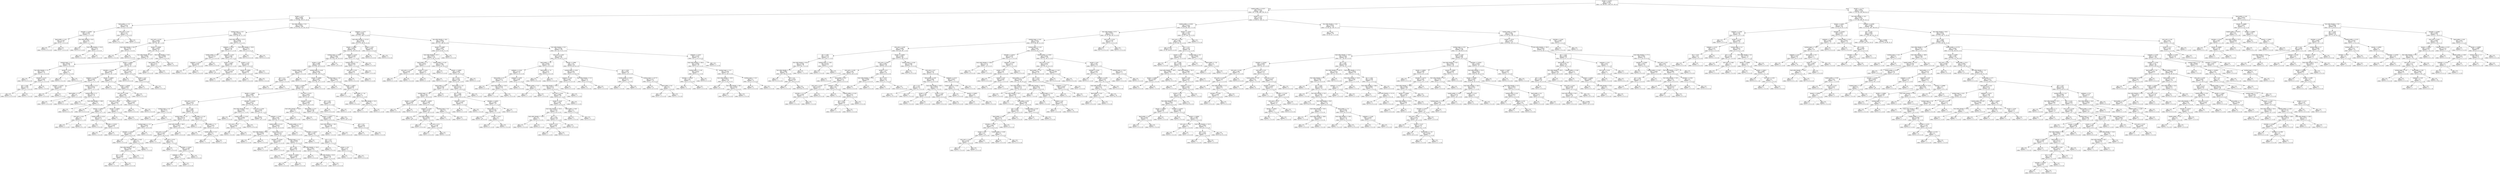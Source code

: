 digraph Tree {
node [shape=box] ;
0 [label="alcohol <= 10.625\ngini = 0.6764\nsamples = 2742\nvalue = [13, 99, 815, 1234, 475, 102, 4]"] ;
1 [label="volatile acidity <= 0.2475\ngini = 0.6218\nsamples = 1604\nvalue = [6, 71, 681, 698, 129, 18, 1]"] ;
0 -> 1 [labeldistance=2.5, labelangle=45, headlabel="True"] ;
2 [label="alcohol <= 8.75\ngini = 0.6006\nsamples = 665\nvalue = [1, 13, 164, 374, 97, 16, 0]"] ;
1 -> 2 ;
3 [label="fixed acidity <= 7.25\ngini = 0.6154\nsamples = 26\nvalue = [1, 0, 9, 3, 13, 0, 0]"] ;
2 -> 3 ;
4 [label="chlorides <= 0.0505\ngini = 0.5562\nsamples = 13\nvalue = [1, 0, 8, 3, 1, 0, 0]"] ;
3 -> 4 ;
5 [label="fixed acidity <= 4.35\ngini = 0.2188\nsamples = 8\nvalue = [1, 0, 7, 0, 0, 0, 0]"] ;
4 -> 5 ;
6 [label="gini = 0.0\nsamples = 1\nvalue = [1, 0, 0, 0, 0, 0, 0]"] ;
5 -> 6 ;
7 [label="gini = 0.0\nsamples = 7\nvalue = [0, 0, 7, 0, 0, 0, 0]"] ;
5 -> 7 ;
8 [label="free sulfur dioxide <= 30.5\ngini = 0.56\nsamples = 5\nvalue = [0, 0, 1, 3, 1, 0, 0]"] ;
4 -> 8 ;
9 [label="gini = 0.0\nsamples = 1\nvalue = [0, 0, 0, 0, 1, 0, 0]"] ;
8 -> 9 ;
10 [label="total sulfur dioxide <= 215.0\ngini = 0.375\nsamples = 4\nvalue = [0, 0, 1, 3, 0, 0, 0]"] ;
8 -> 10 ;
11 [label="gini = 0.0\nsamples = 3\nvalue = [0, 0, 0, 3, 0, 0, 0]"] ;
10 -> 11 ;
12 [label="gini = 0.0\nsamples = 1\nvalue = [0, 0, 1, 0, 0, 0, 0]"] ;
10 -> 12 ;
13 [label="citric acid <= 0.55\ngini = 0.142\nsamples = 13\nvalue = [0, 0, 1, 0, 12, 0, 0]"] ;
3 -> 13 ;
14 [label="gini = 0.0\nsamples = 12\nvalue = [0, 0, 0, 0, 12, 0, 0]"] ;
13 -> 14 ;
15 [label="gini = 0.0\nsamples = 1\nvalue = [0, 0, 1, 0, 0, 0, 0]"] ;
13 -> 15 ;
16 [label="free sulfur dioxide <= 23.5\ngini = 0.5857\nsamples = 639\nvalue = [0, 13, 155, 371, 84, 16, 0]"] ;
2 -> 16 ;
17 [label="residual sugar <= 5.25\ngini = 0.6305\nsamples = 135\nvalue = [0, 9, 48, 65, 11, 2, 0]"] ;
16 -> 17 ;
18 [label="citric acid <= 0.235\ngini = 0.6408\nsamples = 96\nvalue = [0, 7, 42, 38, 7, 2, 0]"] ;
17 -> 18 ;
19 [label="total sulfur dioxide <= 83.5\ngini = 0.1975\nsamples = 9\nvalue = [0, 0, 8, 1, 0, 0, 0]"] ;
18 -> 19 ;
20 [label="gini = 0.0\nsamples = 1\nvalue = [0, 0, 0, 1, 0, 0, 0]"] ;
19 -> 20 ;
21 [label="gini = 0.0\nsamples = 8\nvalue = [0, 0, 8, 0, 0, 0, 0]"] ;
19 -> 21 ;
22 [label="density <= 0.9948\ngini = 0.6529\nsamples = 87\nvalue = [0, 7, 34, 37, 7, 2, 0]"] ;
18 -> 22 ;
23 [label="free sulfur dioxide <= 13.0\ngini = 0.6348\nsamples = 79\nvalue = [0, 4, 29, 37, 7, 2, 0]"] ;
22 -> 23 ;
24 [label="residual sugar <= 2.2\ngini = 0.5494\nsamples = 18\nvalue = [0, 3, 11, 4, 0, 0, 0]"] ;
23 -> 24 ;
25 [label="free sulfur dioxide <= 5.5\ngini = 0.3571\nsamples = 14\nvalue = [0, 1, 11, 2, 0, 0, 0]"] ;
24 -> 25 ;
26 [label="gini = 0.0\nsamples = 1\nvalue = [0, 1, 0, 0, 0, 0, 0]"] ;
25 -> 26 ;
27 [label="chlorides <= 0.151\ngini = 0.2604\nsamples = 13\nvalue = [0, 0, 11, 2, 0, 0, 0]"] ;
25 -> 27 ;
28 [label="pH <= 3.465\ngini = 0.1528\nsamples = 12\nvalue = [0, 0, 11, 1, 0, 0, 0]"] ;
27 -> 28 ;
29 [label="gini = 0.0\nsamples = 11\nvalue = [0, 0, 11, 0, 0, 0, 0]"] ;
28 -> 29 ;
30 [label="gini = 0.0\nsamples = 1\nvalue = [0, 0, 0, 1, 0, 0, 0]"] ;
28 -> 30 ;
31 [label="gini = 0.0\nsamples = 1\nvalue = [0, 0, 0, 1, 0, 0, 0]"] ;
27 -> 31 ;
32 [label="alcohol <= 10.05\ngini = 0.5\nsamples = 4\nvalue = [0, 2, 0, 2, 0, 0, 0]"] ;
24 -> 32 ;
33 [label="gini = 0.0\nsamples = 2\nvalue = [0, 0, 0, 2, 0, 0, 0]"] ;
32 -> 33 ;
34 [label="gini = 0.0\nsamples = 2\nvalue = [0, 2, 0, 0, 0, 0, 0]"] ;
32 -> 34 ;
35 [label="density <= 0.9941\ngini = 0.6058\nsamples = 61\nvalue = [0, 1, 18, 33, 7, 2, 0]"] ;
23 -> 35 ;
36 [label="chlorides <= 0.0435\ngini = 0.6647\nsamples = 45\nvalue = [0, 1, 15, 20, 7, 2, 0]"] ;
35 -> 36 ;
37 [label="sulphates <= 0.395\ngini = 0.5802\nsamples = 18\nvalue = [0, 1, 2, 11, 3, 1, 0]"] ;
36 -> 37 ;
38 [label="chlorides <= 0.0255\ngini = 0.4444\nsamples = 3\nvalue = [0, 0, 1, 0, 2, 0, 0]"] ;
37 -> 38 ;
39 [label="gini = 0.0\nsamples = 1\nvalue = [0, 0, 1, 0, 0, 0, 0]"] ;
38 -> 39 ;
40 [label="gini = 0.0\nsamples = 2\nvalue = [0, 0, 0, 0, 2, 0, 0]"] ;
38 -> 40 ;
41 [label="volatile acidity <= 0.13\ngini = 0.4444\nsamples = 15\nvalue = [0, 1, 1, 11, 1, 1, 0]"] ;
37 -> 41 ;
42 [label="fixed acidity <= 5.75\ngini = 0.5\nsamples = 2\nvalue = [0, 0, 1, 0, 1, 0, 0]"] ;
41 -> 42 ;
43 [label="gini = 0.0\nsamples = 1\nvalue = [0, 0, 1, 0, 0, 0, 0]"] ;
42 -> 43 ;
44 [label="gini = 0.0\nsamples = 1\nvalue = [0, 0, 0, 0, 1, 0, 0]"] ;
42 -> 44 ;
45 [label="residual sugar <= 2.1\ngini = 0.2722\nsamples = 13\nvalue = [0, 1, 0, 11, 0, 1, 0]"] ;
41 -> 45 ;
46 [label="gini = 0.0\nsamples = 11\nvalue = [0, 0, 0, 11, 0, 0, 0]"] ;
45 -> 46 ;
47 [label="total sulfur dioxide <= 109.0\ngini = 0.5\nsamples = 2\nvalue = [0, 1, 0, 0, 0, 1, 0]"] ;
45 -> 47 ;
48 [label="gini = 0.0\nsamples = 1\nvalue = [0, 0, 0, 0, 0, 1, 0]"] ;
47 -> 48 ;
49 [label="gini = 0.0\nsamples = 1\nvalue = [0, 1, 0, 0, 0, 0, 0]"] ;
47 -> 49 ;
50 [label="density <= 0.9923\ngini = 0.6337\nsamples = 27\nvalue = [0, 0, 13, 9, 4, 1, 0]"] ;
36 -> 50 ;
51 [label="gini = 0.0\nsamples = 4\nvalue = [0, 0, 4, 0, 0, 0, 0]"] ;
50 -> 51 ;
52 [label="density <= 0.9939\ngini = 0.6616\nsamples = 23\nvalue = [0, 0, 9, 9, 4, 1, 0]"] ;
50 -> 52 ;
53 [label="citric acid <= 0.465\ngini = 0.665\nsamples = 20\nvalue = [0, 0, 6, 9, 4, 1, 0]"] ;
52 -> 53 ;
54 [label="citric acid <= 0.345\ngini = 0.6429\nsamples = 14\nvalue = [0, 0, 2, 7, 4, 1, 0]"] ;
53 -> 54 ;
55 [label="density <= 0.9924\ngini = 0.58\nsamples = 10\nvalue = [0, 0, 2, 6, 1, 1, 0]"] ;
54 -> 55 ;
56 [label="citric acid <= 0.28\ngini = 0.5\nsamples = 2\nvalue = [0, 0, 0, 0, 1, 1, 0]"] ;
55 -> 56 ;
57 [label="gini = 0.0\nsamples = 1\nvalue = [0, 0, 0, 0, 1, 0, 0]"] ;
56 -> 57 ;
58 [label="gini = 0.0\nsamples = 1\nvalue = [0, 0, 0, 0, 0, 1, 0]"] ;
56 -> 58 ;
59 [label="volatile acidity <= 0.225\ngini = 0.375\nsamples = 8\nvalue = [0, 0, 2, 6, 0, 0, 0]"] ;
55 -> 59 ;
60 [label="gini = 0.0\nsamples = 5\nvalue = [0, 0, 0, 5, 0, 0, 0]"] ;
59 -> 60 ;
61 [label="chlorides <= 0.0455\ngini = 0.4444\nsamples = 3\nvalue = [0, 0, 2, 1, 0, 0, 0]"] ;
59 -> 61 ;
62 [label="gini = 0.0\nsamples = 1\nvalue = [0, 0, 0, 1, 0, 0, 0]"] ;
61 -> 62 ;
63 [label="gini = 0.0\nsamples = 2\nvalue = [0, 0, 2, 0, 0, 0, 0]"] ;
61 -> 63 ;
64 [label="density <= 0.9924\ngini = 0.375\nsamples = 4\nvalue = [0, 0, 0, 1, 3, 0, 0]"] ;
54 -> 64 ;
65 [label="gini = 0.0\nsamples = 1\nvalue = [0, 0, 0, 1, 0, 0, 0]"] ;
64 -> 65 ;
66 [label="gini = 0.0\nsamples = 3\nvalue = [0, 0, 0, 0, 3, 0, 0]"] ;
64 -> 66 ;
67 [label="chlorides <= 0.055\ngini = 0.4444\nsamples = 6\nvalue = [0, 0, 4, 2, 0, 0, 0]"] ;
53 -> 67 ;
68 [label="gini = 0.0\nsamples = 4\nvalue = [0, 0, 4, 0, 0, 0, 0]"] ;
67 -> 68 ;
69 [label="gini = 0.0\nsamples = 2\nvalue = [0, 0, 0, 2, 0, 0, 0]"] ;
67 -> 69 ;
70 [label="gini = 0.0\nsamples = 3\nvalue = [0, 0, 3, 0, 0, 0, 0]"] ;
52 -> 70 ;
71 [label="citric acid <= 0.37\ngini = 0.3047\nsamples = 16\nvalue = [0, 0, 3, 13, 0, 0, 0]"] ;
35 -> 71 ;
72 [label="gini = 0.0\nsamples = 9\nvalue = [0, 0, 0, 9, 0, 0, 0]"] ;
71 -> 72 ;
73 [label="alcohol <= 10.1\ngini = 0.4898\nsamples = 7\nvalue = [0, 0, 3, 4, 0, 0, 0]"] ;
71 -> 73 ;
74 [label="gini = 0.0\nsamples = 3\nvalue = [0, 0, 3, 0, 0, 0, 0]"] ;
73 -> 74 ;
75 [label="gini = 0.0\nsamples = 4\nvalue = [0, 0, 0, 4, 0, 0, 0]"] ;
73 -> 75 ;
76 [label="free sulfur dioxide <= 19.5\ngini = 0.4688\nsamples = 8\nvalue = [0, 3, 5, 0, 0, 0, 0]"] ;
22 -> 76 ;
77 [label="fixed acidity <= 8.4\ngini = 0.375\nsamples = 4\nvalue = [0, 3, 1, 0, 0, 0, 0]"] ;
76 -> 77 ;
78 [label="gini = 0.0\nsamples = 1\nvalue = [0, 0, 1, 0, 0, 0, 0]"] ;
77 -> 78 ;
79 [label="gini = 0.0\nsamples = 3\nvalue = [0, 3, 0, 0, 0, 0, 0]"] ;
77 -> 79 ;
80 [label="gini = 0.0\nsamples = 4\nvalue = [0, 0, 4, 0, 0, 0, 0]"] ;
76 -> 80 ;
81 [label="total sulfur dioxide <= 157.5\ngini = 0.4839\nsamples = 39\nvalue = [0, 2, 6, 27, 4, 0, 0]"] ;
17 -> 81 ;
82 [label="sulphates <= 0.355\ngini = 0.3739\nsamples = 35\nvalue = [0, 1, 6, 27, 1, 0, 0]"] ;
81 -> 82 ;
83 [label="volatile acidity <= 0.19\ngini = 0.5714\nsamples = 7\nvalue = [0, 1, 4, 2, 0, 0, 0]"] ;
82 -> 83 ;
84 [label="sulphates <= 0.325\ngini = 0.4444\nsamples = 3\nvalue = [0, 1, 0, 2, 0, 0, 0]"] ;
83 -> 84 ;
85 [label="gini = 0.0\nsamples = 2\nvalue = [0, 0, 0, 2, 0, 0, 0]"] ;
84 -> 85 ;
86 [label="gini = 0.0\nsamples = 1\nvalue = [0, 1, 0, 0, 0, 0, 0]"] ;
84 -> 86 ;
87 [label="gini = 0.0\nsamples = 4\nvalue = [0, 0, 4, 0, 0, 0, 0]"] ;
83 -> 87 ;
88 [label="sulphates <= 0.58\ngini = 0.1964\nsamples = 28\nvalue = [0, 0, 2, 25, 1, 0, 0]"] ;
82 -> 88 ;
89 [label="alcohol <= 10.45\ngini = 0.0868\nsamples = 22\nvalue = [0, 0, 0, 21, 1, 0, 0]"] ;
88 -> 89 ;
90 [label="gini = 0.0\nsamples = 19\nvalue = [0, 0, 0, 19, 0, 0, 0]"] ;
89 -> 90 ;
91 [label="citric acid <= 0.29\ngini = 0.4444\nsamples = 3\nvalue = [0, 0, 0, 2, 1, 0, 0]"] ;
89 -> 91 ;
92 [label="gini = 0.0\nsamples = 1\nvalue = [0, 0, 0, 0, 1, 0, 0]"] ;
91 -> 92 ;
93 [label="gini = 0.0\nsamples = 2\nvalue = [0, 0, 0, 2, 0, 0, 0]"] ;
91 -> 93 ;
94 [label="alcohol <= 10.1\ngini = 0.4444\nsamples = 6\nvalue = [0, 0, 2, 4, 0, 0, 0]"] ;
88 -> 94 ;
95 [label="density <= 0.9964\ngini = 0.4444\nsamples = 3\nvalue = [0, 0, 2, 1, 0, 0, 0]"] ;
94 -> 95 ;
96 [label="gini = 0.0\nsamples = 2\nvalue = [0, 0, 2, 0, 0, 0, 0]"] ;
95 -> 96 ;
97 [label="gini = 0.0\nsamples = 1\nvalue = [0, 0, 0, 1, 0, 0, 0]"] ;
95 -> 97 ;
98 [label="gini = 0.0\nsamples = 3\nvalue = [0, 0, 0, 3, 0, 0, 0]"] ;
94 -> 98 ;
99 [label="total sulfur dioxide <= 165.0\ngini = 0.375\nsamples = 4\nvalue = [0, 1, 0, 0, 3, 0, 0]"] ;
81 -> 99 ;
100 [label="gini = 0.0\nsamples = 1\nvalue = [0, 1, 0, 0, 0, 0, 0]"] ;
99 -> 100 ;
101 [label="gini = 0.0\nsamples = 3\nvalue = [0, 0, 0, 0, 3, 0, 0]"] ;
99 -> 101 ;
102 [label="sulphates <= 0.475\ngini = 0.5645\nsamples = 504\nvalue = [0, 4, 107, 306, 73, 14, 0]"] ;
16 -> 102 ;
103 [label="total sulfur dioxide <= 212.25\ngini = 0.6148\nsamples = 255\nvalue = [0, 3, 70, 138, 30, 14, 0]"] ;
102 -> 103 ;
104 [label="density <= 0.9995\ngini = 0.6018\nsamples = 246\nvalue = [0, 3, 70, 135, 30, 8, 0]"] ;
103 -> 104 ;
105 [label="residual sugar <= 16.35\ngini = 0.5806\nsamples = 229\nvalue = [0, 3, 63, 132, 23, 8, 0]"] ;
104 -> 105 ;
106 [label="alcohol <= 8.85\ngini = 0.5999\nsamples = 215\nvalue = [0, 3, 63, 118, 23, 8, 0]"] ;
105 -> 106 ;
107 [label="volatile acidity <= 0.22\ngini = 0.6281\nsamples = 11\nvalue = [0, 0, 5, 2, 0, 4, 0]"] ;
106 -> 107 ;
108 [label="pH <= 3.11\ngini = 0.4444\nsamples = 6\nvalue = [0, 0, 0, 2, 0, 4, 0]"] ;
107 -> 108 ;
109 [label="gini = 0.0\nsamples = 4\nvalue = [0, 0, 0, 0, 0, 4, 0]"] ;
108 -> 109 ;
110 [label="gini = 0.0\nsamples = 2\nvalue = [0, 0, 0, 2, 0, 0, 0]"] ;
108 -> 110 ;
111 [label="gini = 0.0\nsamples = 5\nvalue = [0, 0, 5, 0, 0, 0, 0]"] ;
107 -> 111 ;
112 [label="residual sugar <= 14.65\ngini = 0.5825\nsamples = 204\nvalue = [0, 3, 58, 116, 23, 4, 0]"] ;
106 -> 112 ;
113 [label="density <= 0.9984\ngini = 0.5617\nsamples = 191\nvalue = [0, 2, 56, 112, 17, 4, 0]"] ;
112 -> 113 ;
114 [label="density <= 0.9963\ngini = 0.5551\nsamples = 187\nvalue = [0, 2, 52, 112, 17, 4, 0]"] ;
113 -> 114 ;
115 [label="density <= 0.9935\ngini = 0.5964\nsamples = 142\nvalue = [0, 1, 44, 77, 16, 4, 0]"] ;
114 -> 115 ;
116 [label="citric acid <= 0.215\ngini = 0.4414\nsamples = 53\nvalue = [0, 0, 14, 37, 2, 0, 0]"] ;
115 -> 116 ;
117 [label="residual sugar <= 3.5\ngini = 0.375\nsamples = 4\nvalue = [0, 0, 3, 1, 0, 0, 0]"] ;
116 -> 117 ;
118 [label="gini = 0.0\nsamples = 3\nvalue = [0, 0, 3, 0, 0, 0, 0]"] ;
117 -> 118 ;
119 [label="gini = 0.0\nsamples = 1\nvalue = [0, 0, 0, 1, 0, 0, 0]"] ;
117 -> 119 ;
120 [label="pH <= 3.265\ngini = 0.4082\nsamples = 49\nvalue = [0, 0, 11, 36, 2, 0, 0]"] ;
116 -> 120 ;
121 [label="residual sugar <= 1.25\ngini = 0.4178\nsamples = 37\nvalue = [0, 0, 11, 26, 0, 0, 0]"] ;
120 -> 121 ;
122 [label="residual sugar <= 1.15\ngini = 0.4978\nsamples = 15\nvalue = [0, 0, 7, 8, 0, 0, 0]"] ;
121 -> 122 ;
123 [label="chlorides <= 0.0425\ngini = 0.4444\nsamples = 12\nvalue = [0, 0, 4, 8, 0, 0, 0]"] ;
122 -> 123 ;
124 [label="gini = 0.0\nsamples = 4\nvalue = [0, 0, 0, 4, 0, 0, 0]"] ;
123 -> 124 ;
125 [label="fixed acidity <= 6.95\ngini = 0.5\nsamples = 8\nvalue = [0, 0, 4, 4, 0, 0, 0]"] ;
123 -> 125 ;
126 [label="free sulfur dioxide <= 34.5\ngini = 0.4444\nsamples = 6\nvalue = [0, 0, 4, 2, 0, 0, 0]"] ;
125 -> 126 ;
127 [label="pH <= 3.125\ngini = 0.4444\nsamples = 3\nvalue = [0, 0, 1, 2, 0, 0, 0]"] ;
126 -> 127 ;
128 [label="gini = 0.0\nsamples = 2\nvalue = [0, 0, 0, 2, 0, 0, 0]"] ;
127 -> 128 ;
129 [label="gini = 0.0\nsamples = 1\nvalue = [0, 0, 1, 0, 0, 0, 0]"] ;
127 -> 129 ;
130 [label="gini = 0.0\nsamples = 3\nvalue = [0, 0, 3, 0, 0, 0, 0]"] ;
126 -> 130 ;
131 [label="gini = 0.0\nsamples = 2\nvalue = [0, 0, 0, 2, 0, 0, 0]"] ;
125 -> 131 ;
132 [label="gini = 0.0\nsamples = 3\nvalue = [0, 0, 3, 0, 0, 0, 0]"] ;
122 -> 132 ;
133 [label="total sulfur dioxide <= 169.5\ngini = 0.2975\nsamples = 22\nvalue = [0, 0, 4, 18, 0, 0, 0]"] ;
121 -> 133 ;
134 [label="citric acid <= 0.325\ngini = 0.2449\nsamples = 21\nvalue = [0, 0, 3, 18, 0, 0, 0]"] ;
133 -> 134 ;
135 [label="gini = 0.0\nsamples = 11\nvalue = [0, 0, 0, 11, 0, 0, 0]"] ;
134 -> 135 ;
136 [label="citric acid <= 0.375\ngini = 0.42\nsamples = 10\nvalue = [0, 0, 3, 7, 0, 0, 0]"] ;
134 -> 136 ;
137 [label="gini = 0.0\nsamples = 2\nvalue = [0, 0, 2, 0, 0, 0, 0]"] ;
136 -> 137 ;
138 [label="chlorides <= 0.0435\ngini = 0.2188\nsamples = 8\nvalue = [0, 0, 1, 7, 0, 0, 0]"] ;
136 -> 138 ;
139 [label="sulphates <= 0.385\ngini = 0.5\nsamples = 2\nvalue = [0, 0, 1, 1, 0, 0, 0]"] ;
138 -> 139 ;
140 [label="gini = 0.0\nsamples = 1\nvalue = [0, 0, 0, 1, 0, 0, 0]"] ;
139 -> 140 ;
141 [label="gini = 0.0\nsamples = 1\nvalue = [0, 0, 1, 0, 0, 0, 0]"] ;
139 -> 141 ;
142 [label="gini = 0.0\nsamples = 6\nvalue = [0, 0, 0, 6, 0, 0, 0]"] ;
138 -> 142 ;
143 [label="gini = 0.0\nsamples = 1\nvalue = [0, 0, 1, 0, 0, 0, 0]"] ;
133 -> 143 ;
144 [label="volatile acidity <= 0.135\ngini = 0.2778\nsamples = 12\nvalue = [0, 0, 0, 10, 2, 0, 0]"] ;
120 -> 144 ;
145 [label="gini = 0.0\nsamples = 1\nvalue = [0, 0, 0, 0, 1, 0, 0]"] ;
144 -> 145 ;
146 [label="fixed acidity <= 7.3\ngini = 0.1653\nsamples = 11\nvalue = [0, 0, 0, 10, 1, 0, 0]"] ;
144 -> 146 ;
147 [label="gini = 0.0\nsamples = 9\nvalue = [0, 0, 0, 9, 0, 0, 0]"] ;
146 -> 147 ;
148 [label="volatile acidity <= 0.21\ngini = 0.5\nsamples = 2\nvalue = [0, 0, 0, 1, 1, 0, 0]"] ;
146 -> 148 ;
149 [label="gini = 0.0\nsamples = 1\nvalue = [0, 0, 0, 1, 0, 0, 0]"] ;
148 -> 149 ;
150 [label="gini = 0.0\nsamples = 1\nvalue = [0, 0, 0, 0, 1, 0, 0]"] ;
148 -> 150 ;
151 [label="chlorides <= 0.0385\ngini = 0.6575\nsamples = 89\nvalue = [0, 1, 30, 40, 14, 4, 0]"] ;
115 -> 151 ;
152 [label="free sulfur dioxide <= 29.5\ngini = 0.4861\nsamples = 12\nvalue = [0, 0, 0, 5, 7, 0, 0]"] ;
151 -> 152 ;
153 [label="gini = 0.0\nsamples = 5\nvalue = [0, 0, 0, 0, 5, 0, 0]"] ;
152 -> 153 ;
154 [label="volatile acidity <= 0.185\ngini = 0.4082\nsamples = 7\nvalue = [0, 0, 0, 5, 2, 0, 0]"] ;
152 -> 154 ;
155 [label="citric acid <= 0.25\ngini = 0.4444\nsamples = 3\nvalue = [0, 0, 0, 1, 2, 0, 0]"] ;
154 -> 155 ;
156 [label="gini = 0.0\nsamples = 1\nvalue = [0, 0, 0, 1, 0, 0, 0]"] ;
155 -> 156 ;
157 [label="gini = 0.0\nsamples = 2\nvalue = [0, 0, 0, 0, 2, 0, 0]"] ;
155 -> 157 ;
158 [label="gini = 0.0\nsamples = 4\nvalue = [0, 0, 0, 4, 0, 0, 0]"] ;
154 -> 158 ;
159 [label="citric acid <= 0.295\ngini = 0.6305\nsamples = 77\nvalue = [0, 1, 30, 35, 7, 4, 0]"] ;
151 -> 159 ;
160 [label="gini = 0.5612\nsamples = 29\nvalue = [0, 0, 5, 18, 2, 4, 0]"] ;
159 -> 160 ;
181 [label="sulphates <= 0.445\ngini = 0.592\nsamples = 48\nvalue = [0, 1, 25, 17, 5, 0, 0]"] ;
159 -> 181 ;
182 [label="volatile acidity <= 0.115\ngini = 0.6226\nsamples = 33\nvalue = [0, 1, 13, 15, 4, 0, 0]"] ;
181 -> 182 ;
183 [label="free sulfur dioxide <= 64.0\ngini = 0.4444\nsamples = 3\nvalue = [0, 1, 0, 0, 2, 0, 0]"] ;
182 -> 183 ;
184 [label="gini = 0.0\nsamples = 2\nvalue = [0, 0, 0, 0, 2, 0, 0]"] ;
183 -> 184 ;
185 [label="gini = 0.0\nsamples = 1\nvalue = [0, 1, 0, 0, 0, 0, 0]"] ;
183 -> 185 ;
186 [label="fixed acidity <= 6.1\ngini = 0.5578\nsamples = 30\nvalue = [0, 0, 13, 15, 2, 0, 0]"] ;
182 -> 186 ;
187 [label="chlorides <= 0.0545\ngini = 0.4444\nsamples = 3\nvalue = [0, 0, 1, 0, 2, 0, 0]"] ;
186 -> 187 ;
188 [label="gini = 0.0\nsamples = 2\nvalue = [0, 0, 0, 0, 2, 0, 0]"] ;
187 -> 188 ;
189 [label="gini = 0.0\nsamples = 1\nvalue = [0, 0, 1, 0, 0, 0, 0]"] ;
187 -> 189 ;
190 [label="residual sugar <= 5.5\ngini = 0.4938\nsamples = 27\nvalue = [0, 0, 12, 15, 0, 0, 0]"] ;
186 -> 190 ;
191 [label="pH <= 3.09\ngini = 0.4444\nsamples = 12\nvalue = [0, 0, 8, 4, 0, 0, 0]"] ;
190 -> 191 ;
192 [label="gini = 0.0\nsamples = 6\nvalue = [0, 0, 6, 0, 0, 0, 0]"] ;
191 -> 192 ;
193 [label="density <= 0.9952\ngini = 0.4444\nsamples = 6\nvalue = [0, 0, 2, 4, 0, 0, 0]"] ;
191 -> 193 ;
194 [label="gini = 0.0\nsamples = 4\nvalue = [0, 0, 0, 4, 0, 0, 0]"] ;
193 -> 194 ;
195 [label="gini = 0.0\nsamples = 2\nvalue = [0, 0, 2, 0, 0, 0, 0]"] ;
193 -> 195 ;
196 [label="total sulfur dioxide <= 135.5\ngini = 0.3911\nsamples = 15\nvalue = [0, 0, 4, 11, 0, 0, 0]"] ;
190 -> 196 ;
197 [label="gini = 0.0\nsamples = 3\nvalue = [0, 0, 3, 0, 0, 0, 0]"] ;
196 -> 197 ;
198 [label="free sulfur dioxide <= 62.0\ngini = 0.1528\nsamples = 12\nvalue = [0, 0, 1, 11, 0, 0, 0]"] ;
196 -> 198 ;
199 [label="gini = 0.0\nsamples = 11\nvalue = [0, 0, 0, 11, 0, 0, 0]"] ;
198 -> 199 ;
200 [label="gini = 0.0\nsamples = 1\nvalue = [0, 0, 1, 0, 0, 0, 0]"] ;
198 -> 200 ;
201 [label="volatile acidity <= 0.13\ngini = 0.3378\nsamples = 15\nvalue = [0, 0, 12, 2, 1, 0, 0]"] ;
181 -> 201 ;
202 [label="gini = 0.0\nsamples = 1\nvalue = [0, 0, 0, 0, 1, 0, 0]"] ;
201 -> 202 ;
203 [label="chlorides <= 0.0415\ngini = 0.2449\nsamples = 14\nvalue = [0, 0, 12, 2, 0, 0, 0]"] ;
201 -> 203 ;
204 [label="gini = 0.0\nsamples = 1\nvalue = [0, 0, 0, 1, 0, 0, 0]"] ;
203 -> 204 ;
205 [label="pH <= 3.37\ngini = 0.142\nsamples = 13\nvalue = [0, 0, 12, 1, 0, 0, 0]"] ;
203 -> 205 ;
206 [label="gini = 0.0\nsamples = 9\nvalue = [0, 0, 9, 0, 0, 0, 0]"] ;
205 -> 206 ;
207 [label="alcohol <= 10.0\ngini = 0.375\nsamples = 4\nvalue = [0, 0, 3, 1, 0, 0, 0]"] ;
205 -> 207 ;
208 [label="gini = 0.0\nsamples = 1\nvalue = [0, 0, 0, 1, 0, 0, 0]"] ;
207 -> 208 ;
209 [label="gini = 0.0\nsamples = 3\nvalue = [0, 0, 3, 0, 0, 0, 0]"] ;
207 -> 209 ;
210 [label="citric acid <= 0.475\ngini = 0.3625\nsamples = 45\nvalue = [0, 1, 8, 35, 1, 0, 0]"] ;
114 -> 210 ;
211 [label="chlorides <= 0.039\ngini = 0.2846\nsamples = 42\nvalue = [0, 1, 6, 35, 0, 0, 0]"] ;
210 -> 211 ;
212 [label="total sulfur dioxide <= 158.0\ngini = 0.5\nsamples = 2\nvalue = [0, 1, 1, 0, 0, 0, 0]"] ;
211 -> 212 ;
213 [label="gini = 0.0\nsamples = 1\nvalue = [0, 0, 1, 0, 0, 0, 0]"] ;
212 -> 213 ;
214 [label="gini = 0.0\nsamples = 1\nvalue = [0, 1, 0, 0, 0, 0, 0]"] ;
212 -> 214 ;
215 [label="fixed acidity <= 6.75\ngini = 0.2188\nsamples = 40\nvalue = [0, 0, 5, 35, 0, 0, 0]"] ;
211 -> 215 ;
216 [label="density <= 0.9974\ngini = 0.4592\nsamples = 14\nvalue = [0, 0, 5, 9, 0, 0, 0]"] ;
215 -> 216 ;
217 [label="total sulfur dioxide <= 158.5\ngini = 0.2188\nsamples = 8\nvalue = [0, 0, 1, 7, 0, 0, 0]"] ;
216 -> 217 ;
218 [label="gini = 0.0\nsamples = 7\nvalue = [0, 0, 0, 7, 0, 0, 0]"] ;
217 -> 218 ;
219 [label="gini = 0.0\nsamples = 1\nvalue = [0, 0, 1, 0, 0, 0, 0]"] ;
217 -> 219 ;
220 [label="pH <= 3.47\ngini = 0.4444\nsamples = 6\nvalue = [0, 0, 4, 2, 0, 0, 0]"] ;
216 -> 220 ;
221 [label="gini = 0.0\nsamples = 4\nvalue = [0, 0, 4, 0, 0, 0, 0]"] ;
220 -> 221 ;
222 [label="gini = 0.0\nsamples = 2\nvalue = [0, 0, 0, 2, 0, 0, 0]"] ;
220 -> 222 ;
223 [label="gini = 0.0\nsamples = 26\nvalue = [0, 0, 0, 26, 0, 0, 0]"] ;
215 -> 223 ;
224 [label="pH <= 3.06\ngini = 0.4444\nsamples = 3\nvalue = [0, 0, 2, 0, 1, 0, 0]"] ;
210 -> 224 ;
225 [label="gini = 0.0\nsamples = 2\nvalue = [0, 0, 2, 0, 0, 0, 0]"] ;
224 -> 225 ;
226 [label="gini = 0.0\nsamples = 1\nvalue = [0, 0, 0, 0, 1, 0, 0]"] ;
224 -> 226 ;
227 [label="gini = 0.0\nsamples = 4\nvalue = [0, 0, 4, 0, 0, 0, 0]"] ;
113 -> 227 ;
228 [label="residual sugar <= 14.9\ngini = 0.6627\nsamples = 13\nvalue = [0, 1, 2, 4, 6, 0, 0]"] ;
112 -> 228 ;
229 [label="gini = 0.0\nsamples = 5\nvalue = [0, 0, 0, 0, 5, 0, 0]"] ;
228 -> 229 ;
230 [label="density <= 0.9972\ngini = 0.6562\nsamples = 8\nvalue = [0, 1, 2, 4, 1, 0, 0]"] ;
228 -> 230 ;
231 [label="gini = 0.0\nsamples = 2\nvalue = [0, 0, 2, 0, 0, 0, 0]"] ;
230 -> 231 ;
232 [label="fixed acidity <= 7.45\ngini = 0.5\nsamples = 6\nvalue = [0, 1, 0, 4, 1, 0, 0]"] ;
230 -> 232 ;
233 [label="gini = 0.0\nsamples = 4\nvalue = [0, 0, 0, 4, 0, 0, 0]"] ;
232 -> 233 ;
234 [label="free sulfur dioxide <= 35.5\ngini = 0.5\nsamples = 2\nvalue = [0, 1, 0, 0, 1, 0, 0]"] ;
232 -> 234 ;
235 [label="gini = 0.0\nsamples = 1\nvalue = [0, 1, 0, 0, 0, 0, 0]"] ;
234 -> 235 ;
236 [label="gini = 0.0\nsamples = 1\nvalue = [0, 0, 0, 0, 1, 0, 0]"] ;
234 -> 236 ;
237 [label="gini = 0.0\nsamples = 14\nvalue = [0, 0, 0, 14, 0, 0, 0]"] ;
105 -> 237 ;
238 [label="sulphates <= 0.425\ngini = 0.6298\nsamples = 17\nvalue = [0, 0, 7, 3, 7, 0, 0]"] ;
104 -> 238 ;
239 [label="residual sugar <= 17.0\ngini = 0.5694\nsamples = 12\nvalue = [0, 0, 7, 3, 2, 0, 0]"] ;
238 -> 239 ;
240 [label="citric acid <= 0.38\ngini = 0.48\nsamples = 5\nvalue = [0, 0, 0, 3, 2, 0, 0]"] ;
239 -> 240 ;
241 [label="gini = 0.0\nsamples = 3\nvalue = [0, 0, 0, 3, 0, 0, 0]"] ;
240 -> 241 ;
242 [label="gini = 0.0\nsamples = 2\nvalue = [0, 0, 0, 0, 2, 0, 0]"] ;
240 -> 242 ;
243 [label="gini = 0.0\nsamples = 7\nvalue = [0, 0, 7, 0, 0, 0, 0]"] ;
239 -> 243 ;
244 [label="gini = 0.0\nsamples = 5\nvalue = [0, 0, 0, 0, 5, 0, 0]"] ;
238 -> 244 ;
245 [label="alcohol <= 9.05\ngini = 0.4444\nsamples = 9\nvalue = [0, 0, 0, 3, 0, 6, 0]"] ;
103 -> 245 ;
246 [label="gini = 0.0\nsamples = 6\nvalue = [0, 0, 0, 0, 0, 6, 0]"] ;
245 -> 246 ;
247 [label="gini = 0.0\nsamples = 3\nvalue = [0, 0, 0, 3, 0, 0, 0]"] ;
245 -> 247 ;
248 [label="free sulfur dioxide <= 39.5\ngini = 0.4929\nsamples = 249\nvalue = [0, 1, 37, 168, 43, 0, 0]"] ;
102 -> 248 ;
249 [label="density <= 0.9997\ngini = 0.3652\nsamples = 119\nvalue = [0, 0, 14, 93, 12, 0, 0]"] ;
248 -> 249 ;
250 [label="total sulfur dioxide <= 87.5\ngini = 0.3375\nsamples = 116\nvalue = [0, 0, 11, 93, 12, 0, 0]"] ;
249 -> 250 ;
251 [label="fixed acidity <= 7.1\ngini = 0.6531\nsamples = 7\nvalue = [0, 0, 3, 2, 2, 0, 0]"] ;
250 -> 251 ;
252 [label="citric acid <= 0.325\ngini = 0.4444\nsamples = 3\nvalue = [0, 0, 0, 2, 1, 0, 0]"] ;
251 -> 252 ;
253 [label="gini = 0.0\nsamples = 1\nvalue = [0, 0, 0, 0, 1, 0, 0]"] ;
252 -> 253 ;
254 [label="gini = 0.0\nsamples = 2\nvalue = [0, 0, 0, 2, 0, 0, 0]"] ;
252 -> 254 ;
255 [label="alcohol <= 10.45\ngini = 0.375\nsamples = 4\nvalue = [0, 0, 3, 0, 1, 0, 0]"] ;
251 -> 255 ;
256 [label="gini = 0.0\nsamples = 1\nvalue = [0, 0, 0, 0, 1, 0, 0]"] ;
255 -> 256 ;
257 [label="gini = 0.0\nsamples = 3\nvalue = [0, 0, 3, 0, 0, 0, 0]"] ;
255 -> 257 ;
258 [label="volatile acidity <= 0.135\ngini = 0.2892\nsamples = 109\nvalue = [0, 0, 8, 91, 10, 0, 0]"] ;
250 -> 258 ;
259 [label="gini = 0.0\nsamples = 2\nvalue = [0, 0, 0, 0, 2, 0, 0]"] ;
258 -> 259 ;
260 [label="density <= 0.9995\ngini = 0.2655\nsamples = 107\nvalue = [0, 0, 8, 91, 8, 0, 0]"] ;
258 -> 260 ;
261 [label="pH <= 3.315\ngini = 0.2529\nsamples = 106\nvalue = [0, 0, 8, 91, 7, 0, 0]"] ;
260 -> 261 ;
262 [label="fixed acidity <= 9.0\ngini = 0.1802\nsamples = 81\nvalue = [0, 0, 7, 73, 1, 0, 0]"] ;
261 -> 262 ;
263 [label="residual sugar <= 1.35\ngini = 0.1597\nsamples = 80\nvalue = [0, 0, 7, 73, 0, 0, 0]"] ;
262 -> 263 ;
264 [label="density <= 0.993\ngini = 0.4444\nsamples = 9\nvalue = [0, 0, 3, 6, 0, 0, 0]"] ;
263 -> 264 ;
265 [label="gini = 0.0\nsamples = 6\nvalue = [0, 0, 0, 6, 0, 0, 0]"] ;
264 -> 265 ;
266 [label="gini = 0.0\nsamples = 3\nvalue = [0, 0, 3, 0, 0, 0, 0]"] ;
264 -> 266 ;
267 [label="chlorides <= 0.0625\ngini = 0.1063\nsamples = 71\nvalue = [0, 0, 4, 67, 0, 0, 0]"] ;
263 -> 267 ;
268 [label="sulphates <= 0.645\ngini = 0.0579\nsamples = 67\nvalue = [0, 0, 2, 65, 0, 0, 0]"] ;
267 -> 268 ;
269 [label="gini = 0.0\nsamples = 58\nvalue = [0, 0, 0, 58, 0, 0, 0]"] ;
268 -> 269 ;
270 [label="free sulfur dioxide <= 24.5\ngini = 0.3457\nsamples = 9\nvalue = [0, 0, 2, 7, 0, 0, 0]"] ;
268 -> 270 ;
271 [label="gini = 0.0\nsamples = 1\nvalue = [0, 0, 1, 0, 0, 0, 0]"] ;
270 -> 271 ;
272 [label="citric acid <= 0.24\ngini = 0.2188\nsamples = 8\nvalue = [0, 0, 1, 7, 0, 0, 0]"] ;
270 -> 272 ;
273 [label="gini = 0.0\nsamples = 1\nvalue = [0, 0, 1, 0, 0, 0, 0]"] ;
272 -> 273 ;
274 [label="gini = 0.0\nsamples = 7\nvalue = [0, 0, 0, 7, 0, 0, 0]"] ;
272 -> 274 ;
275 [label="residual sugar <= 6.5\ngini = 0.5\nsamples = 4\nvalue = [0, 0, 2, 2, 0, 0, 0]"] ;
267 -> 275 ;
276 [label="gini = 0.0\nsamples = 2\nvalue = [0, 0, 0, 2, 0, 0, 0]"] ;
275 -> 276 ;
277 [label="gini = 0.0\nsamples = 2\nvalue = [0, 0, 2, 0, 0, 0, 0]"] ;
275 -> 277 ;
278 [label="gini = 0.0\nsamples = 1\nvalue = [0, 0, 0, 0, 1, 0, 0]"] ;
262 -> 278 ;
279 [label="fixed acidity <= 7.35\ngini = 0.4224\nsamples = 25\nvalue = [0, 0, 1, 18, 6, 0, 0]"] ;
261 -> 279 ;
280 [label="pH <= 3.325\ngini = 0.3099\nsamples = 22\nvalue = [0, 0, 1, 18, 3, 0, 0]"] ;
279 -> 280 ;
281 [label="chlorides <= 0.043\ngini = 0.4444\nsamples = 3\nvalue = [0, 0, 0, 1, 2, 0, 0]"] ;
280 -> 281 ;
282 [label="gini = 0.0\nsamples = 2\nvalue = [0, 0, 0, 0, 2, 0, 0]"] ;
281 -> 282 ;
283 [label="gini = 0.0\nsamples = 1\nvalue = [0, 0, 0, 1, 0, 0, 0]"] ;
281 -> 283 ;
284 [label="chlorides <= 0.0635\ngini = 0.1939\nsamples = 19\nvalue = [0, 0, 1, 17, 1, 0, 0]"] ;
280 -> 284 ;
285 [label="fixed acidity <= 7.1\ngini = 0.1049\nsamples = 18\nvalue = [0, 0, 0, 17, 1, 0, 0]"] ;
284 -> 285 ;
286 [label="gini = 0.0\nsamples = 16\nvalue = [0, 0, 0, 16, 0, 0, 0]"] ;
285 -> 286 ;
287 [label="alcohol <= 10.35\ngini = 0.5\nsamples = 2\nvalue = [0, 0, 0, 1, 1, 0, 0]"] ;
285 -> 287 ;
288 [label="gini = 0.0\nsamples = 1\nvalue = [0, 0, 0, 0, 1, 0, 0]"] ;
287 -> 288 ;
289 [label="gini = 0.0\nsamples = 1\nvalue = [0, 0, 0, 1, 0, 0, 0]"] ;
287 -> 289 ;
290 [label="gini = 0.0\nsamples = 1\nvalue = [0, 0, 1, 0, 0, 0, 0]"] ;
284 -> 290 ;
291 [label="gini = 0.0\nsamples = 3\nvalue = [0, 0, 0, 0, 3, 0, 0]"] ;
279 -> 291 ;
292 [label="gini = 0.0\nsamples = 1\nvalue = [0, 0, 0, 0, 1, 0, 0]"] ;
260 -> 292 ;
293 [label="gini = 0.0\nsamples = 3\nvalue = [0, 0, 3, 0, 0, 0, 0]"] ;
249 -> 293 ;
294 [label="free sulfur dioxide <= 55.5\ngini = 0.5789\nsamples = 130\nvalue = [0, 1, 23, 75, 31, 0, 0]"] ;
248 -> 294 ;
295 [label="citric acid <= 0.305\ngini = 0.6226\nsamples = 89\nvalue = [0, 0, 18, 44, 27, 0, 0]"] ;
294 -> 295 ;
296 [label="fixed acidity <= 7.3\ngini = 0.6564\nsamples = 29\nvalue = [0, 0, 12, 8, 9, 0, 0]"] ;
295 -> 296 ;
297 [label="sulphates <= 0.545\ngini = 0.5714\nsamples = 21\nvalue = [0, 0, 12, 6, 3, 0, 0]"] ;
296 -> 297 ;
298 [label="fixed acidity <= 6.1\ngini = 0.3571\nsamples = 14\nvalue = [0, 0, 11, 1, 2, 0, 0]"] ;
297 -> 298 ;
299 [label="gini = 0.0\nsamples = 2\nvalue = [0, 0, 0, 0, 2, 0, 0]"] ;
298 -> 299 ;
300 [label="total sulfur dioxide <= 133.5\ngini = 0.1528\nsamples = 12\nvalue = [0, 0, 11, 1, 0, 0, 0]"] ;
298 -> 300 ;
301 [label="gini = 0.0\nsamples = 1\nvalue = [0, 0, 0, 1, 0, 0, 0]"] ;
300 -> 301 ;
302 [label="gini = 0.0\nsamples = 11\nvalue = [0, 0, 11, 0, 0, 0, 0]"] ;
300 -> 302 ;
303 [label="sulphates <= 0.655\ngini = 0.449\nsamples = 7\nvalue = [0, 0, 1, 5, 1, 0, 0]"] ;
297 -> 303 ;
304 [label="gini = 0.0\nsamples = 5\nvalue = [0, 0, 0, 5, 0, 0, 0]"] ;
303 -> 304 ;
305 [label="volatile acidity <= 0.22\ngini = 0.5\nsamples = 2\nvalue = [0, 0, 1, 0, 1, 0, 0]"] ;
303 -> 305 ;
306 [label="gini = 0.0\nsamples = 1\nvalue = [0, 0, 0, 0, 1, 0, 0]"] ;
305 -> 306 ;
307 [label="gini = 0.0\nsamples = 1\nvalue = [0, 0, 1, 0, 0, 0, 0]"] ;
305 -> 307 ;
308 [label="fixed acidity <= 7.8\ngini = 0.375\nsamples = 8\nvalue = [0, 0, 0, 2, 6, 0, 0]"] ;
296 -> 308 ;
309 [label="gini = 0.0\nsamples = 6\nvalue = [0, 0, 0, 0, 6, 0, 0]"] ;
308 -> 309 ;
310 [label="gini = 0.0\nsamples = 2\nvalue = [0, 0, 0, 2, 0, 0, 0]"] ;
308 -> 310 ;
311 [label="density <= 0.998\ngini = 0.54\nsamples = 60\nvalue = [0, 0, 6, 36, 18, 0, 0]"] ;
295 -> 311 ;
312 [label="residual sugar <= 10.95\ngini = 0.5397\nsamples = 42\nvalue = [0, 0, 2, 22, 18, 0, 0]"] ;
311 -> 312 ;
313 [label="sulphates <= 0.81\ngini = 0.4567\nsamples = 34\nvalue = [0, 0, 0, 22, 12, 0, 0]"] ;
312 -> 313 ;
314 [label="total sulfur dioxide <= 201.5\ngini = 0.4121\nsamples = 31\nvalue = [0, 0, 0, 22, 9, 0, 0]"] ;
313 -> 314 ;
315 [label="citric acid <= 0.545\ngini = 0.3662\nsamples = 29\nvalue = [0, 0, 0, 22, 7, 0, 0]"] ;
314 -> 315 ;
316 [label="alcohol <= 10.45\ngini = 0.3367\nsamples = 28\nvalue = [0, 0, 0, 22, 6, 0, 0]"] ;
315 -> 316 ;
317 [label="total sulfur dioxide <= 135.5\ngini = 0.2355\nsamples = 22\nvalue = [0, 0, 0, 19, 3, 0, 0]"] ;
316 -> 317 ;
318 [label="total sulfur dioxide <= 120.5\ngini = 0.5\nsamples = 4\nvalue = [0, 0, 0, 2, 2, 0, 0]"] ;
317 -> 318 ;
319 [label="gini = 0.0\nsamples = 2\nvalue = [0, 0, 0, 2, 0, 0, 0]"] ;
318 -> 319 ;
320 [label="gini = 0.0\nsamples = 2\nvalue = [0, 0, 0, 0, 2, 0, 0]"] ;
318 -> 320 ;
321 [label="pH <= 3.1\ngini = 0.1049\nsamples = 18\nvalue = [0, 0, 0, 17, 1, 0, 0]"] ;
317 -> 321 ;
322 [label="alcohol <= 9.55\ngini = 0.4444\nsamples = 3\nvalue = [0, 0, 0, 2, 1, 0, 0]"] ;
321 -> 322 ;
323 [label="gini = 0.0\nsamples = 1\nvalue = [0, 0, 0, 0, 1, 0, 0]"] ;
322 -> 323 ;
324 [label="gini = 0.0\nsamples = 2\nvalue = [0, 0, 0, 2, 0, 0, 0]"] ;
322 -> 324 ;
325 [label="gini = 0.0\nsamples = 15\nvalue = [0, 0, 0, 15, 0, 0, 0]"] ;
321 -> 325 ;
326 [label="fixed acidity <= 6.85\ngini = 0.5\nsamples = 6\nvalue = [0, 0, 0, 3, 3, 0, 0]"] ;
316 -> 326 ;
327 [label="gini = 0.0\nsamples = 3\nvalue = [0, 0, 0, 3, 0, 0, 0]"] ;
326 -> 327 ;
328 [label="gini = 0.0\nsamples = 3\nvalue = [0, 0, 0, 0, 3, 0, 0]"] ;
326 -> 328 ;
329 [label="gini = 0.0\nsamples = 1\nvalue = [0, 0, 0, 0, 1, 0, 0]"] ;
315 -> 329 ;
330 [label="gini = 0.0\nsamples = 2\nvalue = [0, 0, 0, 0, 2, 0, 0]"] ;
314 -> 330 ;
331 [label="gini = 0.0\nsamples = 3\nvalue = [0, 0, 0, 0, 3, 0, 0]"] ;
313 -> 331 ;
332 [label="free sulfur dioxide <= 51.5\ngini = 0.375\nsamples = 8\nvalue = [0, 0, 2, 0, 6, 0, 0]"] ;
312 -> 332 ;
333 [label="gini = 0.0\nsamples = 6\nvalue = [0, 0, 0, 0, 6, 0, 0]"] ;
332 -> 333 ;
334 [label="gini = 0.0\nsamples = 2\nvalue = [0, 0, 2, 0, 0, 0, 0]"] ;
332 -> 334 ;
335 [label="pH <= 3.035\ngini = 0.3457\nsamples = 18\nvalue = [0, 0, 4, 14, 0, 0, 0]"] ;
311 -> 335 ;
336 [label="volatile acidity <= 0.205\ngini = 0.375\nsamples = 4\nvalue = [0, 0, 3, 1, 0, 0, 0]"] ;
335 -> 336 ;
337 [label="gini = 0.0\nsamples = 1\nvalue = [0, 0, 0, 1, 0, 0, 0]"] ;
336 -> 337 ;
338 [label="gini = 0.0\nsamples = 3\nvalue = [0, 0, 3, 0, 0, 0, 0]"] ;
336 -> 338 ;
339 [label="residual sugar <= 16.775\ngini = 0.1327\nsamples = 14\nvalue = [0, 0, 1, 13, 0, 0, 0]"] ;
335 -> 339 ;
340 [label="gini = 0.0\nsamples = 12\nvalue = [0, 0, 0, 12, 0, 0, 0]"] ;
339 -> 340 ;
341 [label="fixed acidity <= 8.0\ngini = 0.5\nsamples = 2\nvalue = [0, 0, 1, 1, 0, 0, 0]"] ;
339 -> 341 ;
342 [label="gini = 0.0\nsamples = 1\nvalue = [0, 0, 1, 0, 0, 0, 0]"] ;
341 -> 342 ;
343 [label="gini = 0.0\nsamples = 1\nvalue = [0, 0, 0, 1, 0, 0, 0]"] ;
341 -> 343 ;
344 [label="sulphates <= 0.815\ngini = 0.4033\nsamples = 41\nvalue = [0, 1, 5, 31, 4, 0, 0]"] ;
294 -> 344 ;
345 [label="total sulfur dioxide <= 160.0\ngini = 0.3485\nsamples = 39\nvalue = [0, 1, 5, 31, 2, 0, 0]"] ;
344 -> 345 ;
346 [label="residual sugar <= 11.65\ngini = 0.6531\nsamples = 7\nvalue = [0, 0, 2, 3, 2, 0, 0]"] ;
345 -> 346 ;
347 [label="chlorides <= 0.0445\ngini = 0.48\nsamples = 5\nvalue = [0, 0, 2, 3, 0, 0, 0]"] ;
346 -> 347 ;
348 [label="gini = 0.0\nsamples = 3\nvalue = [0, 0, 0, 3, 0, 0, 0]"] ;
347 -> 348 ;
349 [label="gini = 0.0\nsamples = 2\nvalue = [0, 0, 2, 0, 0, 0, 0]"] ;
347 -> 349 ;
350 [label="gini = 0.0\nsamples = 2\nvalue = [0, 0, 0, 0, 2, 0, 0]"] ;
346 -> 350 ;
351 [label="residual sugar <= 15.2\ngini = 0.2246\nsamples = 32\nvalue = [0, 1, 3, 28, 0, 0, 0]"] ;
345 -> 351 ;
352 [label="total sulfur dioxide <= 192.5\ngini = 0.074\nsamples = 26\nvalue = [0, 1, 0, 25, 0, 0, 0]"] ;
351 -> 352 ;
353 [label="gini = 0.0\nsamples = 23\nvalue = [0, 0, 0, 23, 0, 0, 0]"] ;
352 -> 353 ;
354 [label="free sulfur dioxide <= 66.5\ngini = 0.4444\nsamples = 3\nvalue = [0, 1, 0, 2, 0, 0, 0]"] ;
352 -> 354 ;
355 [label="gini = 0.0\nsamples = 1\nvalue = [0, 1, 0, 0, 0, 0, 0]"] ;
354 -> 355 ;
356 [label="gini = 0.0\nsamples = 2\nvalue = [0, 0, 0, 2, 0, 0, 0]"] ;
354 -> 356 ;
357 [label="residual sugar <= 15.9\ngini = 0.5\nsamples = 6\nvalue = [0, 0, 3, 3, 0, 0, 0]"] ;
351 -> 357 ;
358 [label="gini = 0.0\nsamples = 3\nvalue = [0, 0, 3, 0, 0, 0, 0]"] ;
357 -> 358 ;
359 [label="gini = 0.0\nsamples = 3\nvalue = [0, 0, 0, 3, 0, 0, 0]"] ;
357 -> 359 ;
360 [label="gini = 0.0\nsamples = 2\nvalue = [0, 0, 0, 0, 2, 0, 0]"] ;
344 -> 360 ;
361 [label="alcohol <= 9.75\ngini = 0.5728\nsamples = 939\nvalue = [5, 58, 517, 324, 32, 2, 1]"] ;
1 -> 361 ;
362 [label="volatile acidity <= 0.3025\ngini = 0.5254\nsamples = 608\nvalue = [2, 32, 376, 181, 17, 0, 0]"] ;
361 -> 362 ;
363 [label="free sulfur dioxide <= 67.5\ngini = 0.5613\nsamples = 275\nvalue = [0, 10, 148, 105, 12, 0, 0]"] ;
362 -> 363 ;
364 [label="residual sugar <= 9.35\ngini = 0.5523\nsamples = 263\nvalue = [0, 9, 148, 94, 12, 0, 0]"] ;
363 -> 364 ;
365 [label="citric acid <= 0.265\ngini = 0.4646\nsamples = 138\nvalue = [0, 5, 93, 39, 1, 0, 0]"] ;
364 -> 365 ;
366 [label="pH <= 3.365\ngini = 0.2574\nsamples = 42\nvalue = [0, 2, 36, 3, 1, 0, 0]"] ;
365 -> 366 ;
367 [label="free sulfur dioxide <= 63.0\ngini = 0.1446\nsamples = 39\nvalue = [0, 2, 36, 1, 0, 0, 0]"] ;
366 -> 367 ;
368 [label="free sulfur dioxide <= 7.5\ngini = 0.0997\nsamples = 38\nvalue = [0, 2, 36, 0, 0, 0, 0]"] ;
367 -> 368 ;
369 [label="gini = 0.0\nsamples = 1\nvalue = [0, 1, 0, 0, 0, 0, 0]"] ;
368 -> 369 ;
370 [label="pH <= 3.0\ngini = 0.0526\nsamples = 37\nvalue = [0, 1, 36, 0, 0, 0, 0]"] ;
368 -> 370 ;
371 [label="gini = 0.0\nsamples = 1\nvalue = [0, 1, 0, 0, 0, 0, 0]"] ;
370 -> 371 ;
372 [label="gini = 0.0\nsamples = 36\nvalue = [0, 0, 36, 0, 0, 0, 0]"] ;
370 -> 372 ;
373 [label="gini = 0.0\nsamples = 1\nvalue = [0, 0, 0, 1, 0, 0, 0]"] ;
367 -> 373 ;
374 [label="residual sugar <= 7.825\ngini = 0.4444\nsamples = 3\nvalue = [0, 0, 0, 2, 1, 0, 0]"] ;
366 -> 374 ;
375 [label="gini = 0.0\nsamples = 2\nvalue = [0, 0, 0, 2, 0, 0, 0]"] ;
374 -> 375 ;
376 [label="gini = 0.0\nsamples = 1\nvalue = [0, 0, 0, 0, 1, 0, 0]"] ;
374 -> 376 ;
377 [label="density <= 0.9954\ngini = 0.5059\nsamples = 96\nvalue = [0, 3, 57, 36, 0, 0, 0]"] ;
365 -> 377 ;
378 [label="citric acid <= 0.435\ngini = 0.4991\nsamples = 46\nvalue = [0, 0, 22, 24, 0, 0, 0]"] ;
377 -> 378 ;
379 [label="citric acid <= 0.295\ngini = 0.426\nsamples = 26\nvalue = [0, 0, 8, 18, 0, 0, 0]"] ;
378 -> 379 ;
380 [label="gini = 0.0\nsamples = 5\nvalue = [0, 0, 0, 5, 0, 0, 0]"] ;
379 -> 380 ;
381 [label="fixed acidity <= 6.35\ngini = 0.4717\nsamples = 21\nvalue = [0, 0, 8, 13, 0, 0, 0]"] ;
379 -> 381 ;
382 [label="citric acid <= 0.335\ngini = 0.2975\nsamples = 11\nvalue = [0, 0, 2, 9, 0, 0, 0]"] ;
381 -> 382 ;
383 [label="chlorides <= 0.1225\ngini = 0.4444\nsamples = 3\nvalue = [0, 0, 2, 1, 0, 0, 0]"] ;
382 -> 383 ;
384 [label="gini = 0.0\nsamples = 2\nvalue = [0, 0, 2, 0, 0, 0, 0]"] ;
383 -> 384 ;
385 [label="gini = 0.0\nsamples = 1\nvalue = [0, 0, 0, 1, 0, 0, 0]"] ;
383 -> 385 ;
386 [label="gini = 0.0\nsamples = 8\nvalue = [0, 0, 0, 8, 0, 0, 0]"] ;
382 -> 386 ;
387 [label="sulphates <= 0.455\ngini = 0.48\nsamples = 10\nvalue = [0, 0, 6, 4, 0, 0, 0]"] ;
381 -> 387 ;
388 [label="gini = 0.0\nsamples = 2\nvalue = [0, 0, 0, 2, 0, 0, 0]"] ;
387 -> 388 ;
389 [label="volatile acidity <= 0.255\ngini = 0.375\nsamples = 8\nvalue = [0, 0, 6, 2, 0, 0, 0]"] ;
387 -> 389 ;
390 [label="pH <= 3.015\ngini = 0.4444\nsamples = 3\nvalue = [0, 0, 1, 2, 0, 0, 0]"] ;
389 -> 390 ;
391 [label="gini = 0.0\nsamples = 1\nvalue = [0, 0, 1, 0, 0, 0, 0]"] ;
390 -> 391 ;
392 [label="gini = 0.0\nsamples = 2\nvalue = [0, 0, 0, 2, 0, 0, 0]"] ;
390 -> 392 ;
393 [label="gini = 0.0\nsamples = 5\nvalue = [0, 0, 5, 0, 0, 0, 0]"] ;
389 -> 393 ;
394 [label="alcohol <= 9.25\ngini = 0.42\nsamples = 20\nvalue = [0, 0, 14, 6, 0, 0, 0]"] ;
378 -> 394 ;
395 [label="total sulfur dioxide <= 175.5\ngini = 0.4082\nsamples = 7\nvalue = [0, 0, 2, 5, 0, 0, 0]"] ;
394 -> 395 ;
396 [label="gini = 0.0\nsamples = 5\nvalue = [0, 0, 0, 5, 0, 0, 0]"] ;
395 -> 396 ;
397 [label="gini = 0.0\nsamples = 2\nvalue = [0, 0, 2, 0, 0, 0, 0]"] ;
395 -> 397 ;
398 [label="pH <= 2.975\ngini = 0.142\nsamples = 13\nvalue = [0, 0, 12, 1, 0, 0, 0]"] ;
394 -> 398 ;
399 [label="gini = 0.0\nsamples = 1\nvalue = [0, 0, 0, 1, 0, 0, 0]"] ;
398 -> 399 ;
400 [label="gini = 0.0\nsamples = 12\nvalue = [0, 0, 12, 0, 0, 0, 0]"] ;
398 -> 400 ;
401 [label="volatile acidity <= 0.255\ngini = 0.4488\nsamples = 50\nvalue = [0, 3, 35, 12, 0, 0, 0]"] ;
377 -> 401 ;
402 [label="gini = 0.0\nsamples = 10\nvalue = [0, 0, 10, 0, 0, 0, 0]"] ;
401 -> 402 ;
403 [label="citric acid <= 0.47\ngini = 0.5137\nsamples = 40\nvalue = [0, 3, 25, 12, 0, 0, 0]"] ;
401 -> 403 ;
404 [label="fixed acidity <= 6.65\ngini = 0.3995\nsamples = 29\nvalue = [0, 0, 21, 8, 0, 0, 0]"] ;
403 -> 404 ;
405 [label="pH <= 3.25\ngini = 0.1327\nsamples = 14\nvalue = [0, 0, 13, 1, 0, 0, 0]"] ;
404 -> 405 ;
406 [label="gini = 0.0\nsamples = 13\nvalue = [0, 0, 13, 0, 0, 0, 0]"] ;
405 -> 406 ;
407 [label="gini = 0.0\nsamples = 1\nvalue = [0, 0, 0, 1, 0, 0, 0]"] ;
405 -> 407 ;
408 [label="total sulfur dioxide <= 185.5\ngini = 0.4978\nsamples = 15\nvalue = [0, 0, 8, 7, 0, 0, 0]"] ;
404 -> 408 ;
409 [label="alcohol <= 9.0\ngini = 0.2188\nsamples = 8\nvalue = [0, 0, 7, 1, 0, 0, 0]"] ;
408 -> 409 ;
410 [label="gini = 0.0\nsamples = 1\nvalue = [0, 0, 0, 1, 0, 0, 0]"] ;
409 -> 410 ;
411 [label="gini = 0.0\nsamples = 7\nvalue = [0, 0, 7, 0, 0, 0, 0]"] ;
409 -> 411 ;
412 [label="alcohol <= 9.05\ngini = 0.2449\nsamples = 7\nvalue = [0, 0, 1, 6, 0, 0, 0]"] ;
408 -> 412 ;
413 [label="gini = 0.0\nsamples = 1\nvalue = [0, 0, 1, 0, 0, 0, 0]"] ;
412 -> 413 ;
414 [label="gini = 0.0\nsamples = 6\nvalue = [0, 0, 0, 6, 0, 0, 0]"] ;
412 -> 414 ;
415 [label="sulphates <= 0.515\ngini = 0.6612\nsamples = 11\nvalue = [0, 3, 4, 4, 0, 0, 0]"] ;
403 -> 415 ;
416 [label="volatile acidity <= 0.265\ngini = 0.5\nsamples = 8\nvalue = [0, 0, 4, 4, 0, 0, 0]"] ;
415 -> 416 ;
417 [label="gini = 0.0\nsamples = 3\nvalue = [0, 0, 3, 0, 0, 0, 0]"] ;
416 -> 417 ;
418 [label="density <= 0.9955\ngini = 0.32\nsamples = 5\nvalue = [0, 0, 1, 4, 0, 0, 0]"] ;
416 -> 418 ;
419 [label="gini = 0.0\nsamples = 1\nvalue = [0, 0, 1, 0, 0, 0, 0]"] ;
418 -> 419 ;
420 [label="gini = 0.0\nsamples = 4\nvalue = [0, 0, 0, 4, 0, 0, 0]"] ;
418 -> 420 ;
421 [label="gini = 0.0\nsamples = 3\nvalue = [0, 3, 0, 0, 0, 0, 0]"] ;
415 -> 421 ;
422 [label="residual sugar <= 11.45\ngini = 0.604\nsamples = 125\nvalue = [0, 4, 55, 55, 11, 0, 0]"] ;
364 -> 422 ;
423 [label="chlorides <= 0.0515\ngini = 0.3678\nsamples = 22\nvalue = [0, 1, 4, 17, 0, 0, 0]"] ;
422 -> 423 ;
424 [label="total sulfur dioxide <= 228.0\ngini = 0.1172\nsamples = 16\nvalue = [0, 0, 1, 15, 0, 0, 0]"] ;
423 -> 424 ;
425 [label="gini = 0.0\nsamples = 15\nvalue = [0, 0, 0, 15, 0, 0, 0]"] ;
424 -> 425 ;
426 [label="gini = 0.0\nsamples = 1\nvalue = [0, 0, 1, 0, 0, 0, 0]"] ;
424 -> 426 ;
427 [label="chlorides <= 0.065\ngini = 0.6111\nsamples = 6\nvalue = [0, 1, 3, 2, 0, 0, 0]"] ;
423 -> 427 ;
428 [label="alcohol <= 9.15\ngini = 0.48\nsamples = 5\nvalue = [0, 0, 3, 2, 0, 0, 0]"] ;
427 -> 428 ;
429 [label="gini = 0.0\nsamples = 2\nvalue = [0, 0, 2, 0, 0, 0, 0]"] ;
428 -> 429 ;
430 [label="alcohol <= 9.55\ngini = 0.4444\nsamples = 3\nvalue = [0, 0, 1, 2, 0, 0, 0]"] ;
428 -> 430 ;
431 [label="gini = 0.0\nsamples = 2\nvalue = [0, 0, 0, 2, 0, 0, 0]"] ;
430 -> 431 ;
432 [label="gini = 0.0\nsamples = 1\nvalue = [0, 0, 1, 0, 0, 0, 0]"] ;
430 -> 432 ;
433 [label="gini = 0.0\nsamples = 1\nvalue = [0, 1, 0, 0, 0, 0, 0]"] ;
427 -> 433 ;
434 [label="volatile acidity <= 0.2825\ngini = 0.6065\nsamples = 103\nvalue = [0, 3, 51, 38, 11, 0, 0]"] ;
422 -> 434 ;
435 [label="citric acid <= 0.55\ngini = 0.6261\nsamples = 77\nvalue = [0, 2, 32, 33, 10, 0, 0]"] ;
434 -> 435 ;
436 [label="fixed acidity <= 7.35\ngini = 0.6192\nsamples = 70\nvalue = [0, 1, 26, 33, 10, 0, 0]"] ;
435 -> 436 ;
437 [label="fixed acidity <= 7.05\ngini = 0.6193\nsamples = 54\nvalue = [0, 1, 15, 28, 10, 0, 0]"] ;
436 -> 437 ;
438 [label="free sulfur dioxide <= 25.5\ngini = 0.5173\nsamples = 34\nvalue = [0, 1, 14, 19, 0, 0, 0]"] ;
437 -> 438 ;
439 [label="gini = 0.0\nsamples = 3\nvalue = [0, 0, 3, 0, 0, 0, 0]"] ;
438 -> 439 ;
440 [label="free sulfur dioxide <= 33.0\ngini = 0.4974\nsamples = 31\nvalue = [0, 1, 11, 19, 0, 0, 0]"] ;
438 -> 440 ;
441 [label="gini = 0.0\nsamples = 5\nvalue = [0, 0, 0, 5, 0, 0, 0]"] ;
440 -> 441 ;
442 [label="fixed acidity <= 6.85\ngini = 0.5296\nsamples = 26\nvalue = [0, 1, 11, 14, 0, 0, 0]"] ;
440 -> 442 ;
443 [label="pH <= 3.285\ngini = 0.5429\nsamples = 19\nvalue = [0, 1, 10, 8, 0, 0, 0]"] ;
442 -> 443 ;
444 [label="fixed acidity <= 6.65\ngini = 0.5511\nsamples = 15\nvalue = [0, 1, 6, 8, 0, 0, 0]"] ;
443 -> 444 ;
445 [label="chlorides <= 0.053\ngini = 0.4861\nsamples = 12\nvalue = [0, 1, 3, 8, 0, 0, 0]"] ;
444 -> 445 ;
446 [label="alcohol <= 9.05\ngini = 0.32\nsamples = 10\nvalue = [0, 0, 2, 8, 0, 0, 0]"] ;
445 -> 446 ;
447 [label="citric acid <= 0.265\ngini = 0.4444\nsamples = 3\nvalue = [0, 0, 2, 1, 0, 0, 0]"] ;
446 -> 447 ;
448 [label="gini = 0.0\nsamples = 1\nvalue = [0, 0, 0, 1, 0, 0, 0]"] ;
447 -> 448 ;
449 [label="gini = 0.0\nsamples = 2\nvalue = [0, 0, 2, 0, 0, 0, 0]"] ;
447 -> 449 ;
450 [label="gini = 0.0\nsamples = 7\nvalue = [0, 0, 0, 7, 0, 0, 0]"] ;
446 -> 450 ;
451 [label="volatile acidity <= 0.265\ngini = 0.5\nsamples = 2\nvalue = [0, 1, 1, 0, 0, 0, 0]"] ;
445 -> 451 ;
452 [label="gini = 0.0\nsamples = 1\nvalue = [0, 0, 1, 0, 0, 0, 0]"] ;
451 -> 452 ;
453 [label="gini = 0.0\nsamples = 1\nvalue = [0, 1, 0, 0, 0, 0, 0]"] ;
451 -> 453 ;
454 [label="gini = 0.0\nsamples = 3\nvalue = [0, 0, 3, 0, 0, 0, 0]"] ;
444 -> 454 ;
455 [label="gini = 0.0\nsamples = 4\nvalue = [0, 0, 4, 0, 0, 0, 0]"] ;
443 -> 455 ;
456 [label="volatile acidity <= 0.26\ngini = 0.2449\nsamples = 7\nvalue = [0, 0, 1, 6, 0, 0, 0]"] ;
442 -> 456 ;
457 [label="gini = 0.0\nsamples = 1\nvalue = [0, 0, 1, 0, 0, 0, 0]"] ;
456 -> 457 ;
458 [label="gini = 0.0\nsamples = 6\nvalue = [0, 0, 0, 6, 0, 0, 0]"] ;
456 -> 458 ;
459 [label="total sulfur dioxide <= 168.75\ngini = 0.545\nsamples = 20\nvalue = [0, 0, 1, 9, 10, 0, 0]"] ;
437 -> 459 ;
460 [label="gini = 0.0\nsamples = 7\nvalue = [0, 0, 0, 7, 0, 0, 0]"] ;
459 -> 460 ;
461 [label="residual sugar <= 12.8\ngini = 0.3787\nsamples = 13\nvalue = [0, 0, 1, 2, 10, 0, 0]"] ;
459 -> 461 ;
462 [label="gini = 0.0\nsamples = 2\nvalue = [0, 0, 0, 2, 0, 0, 0]"] ;
461 -> 462 ;
463 [label="alcohol <= 8.8\ngini = 0.1653\nsamples = 11\nvalue = [0, 0, 1, 0, 10, 0, 0]"] ;
461 -> 463 ;
464 [label="gini = 0.0\nsamples = 1\nvalue = [0, 0, 1, 0, 0, 0, 0]"] ;
463 -> 464 ;
465 [label="gini = 0.0\nsamples = 10\nvalue = [0, 0, 0, 0, 10, 0, 0]"] ;
463 -> 465 ;
466 [label="pH <= 3.075\ngini = 0.4297\nsamples = 16\nvalue = [0, 0, 11, 5, 0, 0, 0]"] ;
436 -> 466 ;
467 [label="sulphates <= 0.47\ngini = 0.4938\nsamples = 9\nvalue = [0, 0, 4, 5, 0, 0, 0]"] ;
466 -> 467 ;
468 [label="gini = 0.0\nsamples = 4\nvalue = [0, 0, 4, 0, 0, 0, 0]"] ;
467 -> 468 ;
469 [label="gini = 0.0\nsamples = 5\nvalue = [0, 0, 0, 5, 0, 0, 0]"] ;
467 -> 469 ;
470 [label="gini = 0.0\nsamples = 7\nvalue = [0, 0, 7, 0, 0, 0, 0]"] ;
466 -> 470 ;
471 [label="residual sugar <= 11.85\ngini = 0.2449\nsamples = 7\nvalue = [0, 1, 6, 0, 0, 0, 0]"] ;
435 -> 471 ;
472 [label="gini = 0.0\nsamples = 1\nvalue = [0, 1, 0, 0, 0, 0, 0]"] ;
471 -> 472 ;
473 [label="gini = 0.0\nsamples = 6\nvalue = [0, 0, 6, 0, 0, 0, 0]"] ;
471 -> 473 ;
474 [label="alcohol <= 9.45\ngini = 0.426\nsamples = 26\nvalue = [0, 1, 19, 5, 1, 0, 0]"] ;
434 -> 474 ;
475 [label="chlorides <= 0.034\ngini = 0.3182\nsamples = 22\nvalue = [0, 1, 18, 2, 1, 0, 0]"] ;
474 -> 475 ;
476 [label="gini = 0.0\nsamples = 1\nvalue = [0, 0, 0, 0, 1, 0, 0]"] ;
475 -> 476 ;
477 [label="chlorides <= 0.065\ngini = 0.254\nsamples = 21\nvalue = [0, 1, 18, 2, 0, 0, 0]"] ;
475 -> 477 ;
478 [label="total sulfur dioxide <= 145.5\ngini = 0.18\nsamples = 20\nvalue = [0, 0, 18, 2, 0, 0, 0]"] ;
477 -> 478 ;
479 [label="fixed acidity <= 6.55\ngini = 0.5\nsamples = 4\nvalue = [0, 0, 2, 2, 0, 0, 0]"] ;
478 -> 479 ;
480 [label="gini = 0.0\nsamples = 2\nvalue = [0, 0, 2, 0, 0, 0, 0]"] ;
479 -> 480 ;
481 [label="gini = 0.0\nsamples = 2\nvalue = [0, 0, 0, 2, 0, 0, 0]"] ;
479 -> 481 ;
482 [label="gini = 0.0\nsamples = 16\nvalue = [0, 0, 16, 0, 0, 0, 0]"] ;
478 -> 482 ;
483 [label="gini = 0.0\nsamples = 1\nvalue = [0, 1, 0, 0, 0, 0, 0]"] ;
477 -> 483 ;
484 [label="residual sugar <= 12.85\ngini = 0.375\nsamples = 4\nvalue = [0, 0, 1, 3, 0, 0, 0]"] ;
474 -> 484 ;
485 [label="gini = 0.0\nsamples = 1\nvalue = [0, 0, 1, 0, 0, 0, 0]"] ;
484 -> 485 ;
486 [label="gini = 0.0\nsamples = 3\nvalue = [0, 0, 0, 3, 0, 0, 0]"] ;
484 -> 486 ;
487 [label="citric acid <= 0.255\ngini = 0.1528\nsamples = 12\nvalue = [0, 1, 0, 11, 0, 0, 0]"] ;
363 -> 487 ;
488 [label="gini = 0.0\nsamples = 1\nvalue = [0, 1, 0, 0, 0, 0, 0]"] ;
487 -> 488 ;
489 [label="gini = 0.0\nsamples = 11\nvalue = [0, 0, 0, 11, 0, 0, 0]"] ;
487 -> 489 ;
490 [label="density <= 1.0014\ngini = 0.4745\nsamples = 333\nvalue = [2, 22, 228, 76, 5, 0, 0]"] ;
362 -> 490 ;
491 [label="citric acid <= 0.435\ngini = 0.469\nsamples = 330\nvalue = [2, 22, 228, 73, 5, 0, 0]"] ;
490 -> 491 ;
492 [label="gini = 0.5144\nsamples = 242\nvalue = [2, 19, 156, 61, 4, 0, 0]"] ;
491 -> 492 ;
609 [label="pH <= 3.25\ngini = 0.3107\nsamples = 88\nvalue = [0, 3, 72, 12, 1, 0, 0]"] ;
491 -> 609 ;
610 [label="alcohol <= 8.55\ngini = 0.2652\nsamples = 85\nvalue = [0, 2, 72, 11, 0, 0, 0]"] ;
609 -> 610 ;
611 [label="gini = 0.0\nsamples = 1\nvalue = [0, 0, 0, 1, 0, 0, 0]"] ;
610 -> 611 ;
612 [label="pH <= 3.065\ngini = 0.2506\nsamples = 84\nvalue = [0, 2, 72, 10, 0, 0, 0]"] ;
610 -> 612 ;
613 [label="total sulfur dioxide <= 149.5\ngini = 0.0605\nsamples = 32\nvalue = [0, 0, 31, 1, 0, 0, 0]"] ;
612 -> 613 ;
614 [label="density <= 0.9983\ngini = 0.2449\nsamples = 7\nvalue = [0, 0, 6, 1, 0, 0, 0]"] ;
613 -> 614 ;
615 [label="gini = 0.0\nsamples = 6\nvalue = [0, 0, 6, 0, 0, 0, 0]"] ;
614 -> 615 ;
616 [label="gini = 0.0\nsamples = 1\nvalue = [0, 0, 0, 1, 0, 0, 0]"] ;
614 -> 616 ;
617 [label="gini = 0.0\nsamples = 25\nvalue = [0, 0, 25, 0, 0, 0, 0]"] ;
613 -> 617 ;
618 [label="total sulfur dioxide <= 241.5\ngini = 0.3469\nsamples = 52\nvalue = [0, 2, 41, 9, 0, 0, 0]"] ;
612 -> 618 ;
619 [label="alcohol <= 8.65\ngini = 0.3222\nsamples = 51\nvalue = [0, 1, 41, 9, 0, 0, 0]"] ;
618 -> 619 ;
620 [label="gini = 0.0\nsamples = 1\nvalue = [0, 1, 0, 0, 0, 0, 0]"] ;
619 -> 620 ;
621 [label="sulphates <= 0.575\ngini = 0.2952\nsamples = 50\nvalue = [0, 0, 41, 9, 0, 0, 0]"] ;
619 -> 621 ;
622 [label="alcohol <= 9.35\ngini = 0.2732\nsamples = 49\nvalue = [0, 0, 41, 8, 0, 0, 0]"] ;
621 -> 622 ;
623 [label="free sulfur dioxide <= 37.0\ngini = 0.3829\nsamples = 31\nvalue = [0, 0, 23, 8, 0, 0, 0]"] ;
622 -> 623 ;
624 [label="density <= 0.9956\ngini = 0.4444\nsamples = 6\nvalue = [0, 0, 2, 4, 0, 0, 0]"] ;
623 -> 624 ;
625 [label="fixed acidity <= 6.9\ngini = 0.4444\nsamples = 3\nvalue = [0, 0, 2, 1, 0, 0, 0]"] ;
624 -> 625 ;
626 [label="gini = 0.0\nsamples = 2\nvalue = [0, 0, 2, 0, 0, 0, 0]"] ;
625 -> 626 ;
627 [label="gini = 0.0\nsamples = 1\nvalue = [0, 0, 0, 1, 0, 0, 0]"] ;
625 -> 627 ;
628 [label="gini = 0.0\nsamples = 3\nvalue = [0, 0, 0, 3, 0, 0, 0]"] ;
624 -> 628 ;
629 [label="chlorides <= 0.0425\ngini = 0.2688\nsamples = 25\nvalue = [0, 0, 21, 4, 0, 0, 0]"] ;
623 -> 629 ;
630 [label="gini = 0.0\nsamples = 2\nvalue = [0, 0, 0, 2, 0, 0, 0]"] ;
629 -> 630 ;
631 [label="density <= 0.9958\ngini = 0.1588\nsamples = 23\nvalue = [0, 0, 21, 2, 0, 0, 0]"] ;
629 -> 631 ;
632 [label="citric acid <= 0.505\ngini = 0.5\nsamples = 2\nvalue = [0, 0, 1, 1, 0, 0, 0]"] ;
631 -> 632 ;
633 [label="gini = 0.0\nsamples = 1\nvalue = [0, 0, 0, 1, 0, 0, 0]"] ;
632 -> 633 ;
634 [label="gini = 0.0\nsamples = 1\nvalue = [0, 0, 1, 0, 0, 0, 0]"] ;
632 -> 634 ;
635 [label="total sulfur dioxide <= 153.5\ngini = 0.0907\nsamples = 21\nvalue = [0, 0, 20, 1, 0, 0, 0]"] ;
631 -> 635 ;
636 [label="pH <= 3.13\ngini = 0.4444\nsamples = 3\nvalue = [0, 0, 2, 1, 0, 0, 0]"] ;
635 -> 636 ;
637 [label="gini = 0.0\nsamples = 1\nvalue = [0, 0, 0, 1, 0, 0, 0]"] ;
636 -> 637 ;
638 [label="gini = 0.0\nsamples = 2\nvalue = [0, 0, 2, 0, 0, 0, 0]"] ;
636 -> 638 ;
639 [label="gini = 0.0\nsamples = 18\nvalue = [0, 0, 18, 0, 0, 0, 0]"] ;
635 -> 639 ;
640 [label="gini = 0.0\nsamples = 18\nvalue = [0, 0, 18, 0, 0, 0, 0]"] ;
622 -> 640 ;
641 [label="gini = 0.0\nsamples = 1\nvalue = [0, 0, 0, 1, 0, 0, 0]"] ;
621 -> 641 ;
642 [label="gini = 0.0\nsamples = 1\nvalue = [0, 1, 0, 0, 0, 0, 0]"] ;
618 -> 642 ;
643 [label="residual sugar <= 10.1\ngini = 0.6667\nsamples = 3\nvalue = [0, 1, 0, 1, 1, 0, 0]"] ;
609 -> 643 ;
644 [label="gini = 0.0\nsamples = 1\nvalue = [0, 1, 0, 0, 0, 0, 0]"] ;
643 -> 644 ;
645 [label="fixed acidity <= 7.55\ngini = 0.5\nsamples = 2\nvalue = [0, 0, 0, 1, 1, 0, 0]"] ;
643 -> 645 ;
646 [label="gini = 0.0\nsamples = 1\nvalue = [0, 0, 0, 0, 1, 0, 0]"] ;
645 -> 646 ;
647 [label="gini = 0.0\nsamples = 1\nvalue = [0, 0, 0, 1, 0, 0, 0]"] ;
645 -> 647 ;
648 [label="gini = 0.0\nsamples = 3\nvalue = [0, 0, 0, 3, 0, 0, 0]"] ;
490 -> 648 ;
649 [label="free sulfur dioxide <= 16.5\ngini = 0.6235\nsamples = 331\nvalue = [3, 26, 141, 143, 15, 2, 1]"] ;
361 -> 649 ;
650 [label="gini = 0.641\nsamples = 45\nvalue = [1, 12, 23, 7, 2, 0, 0]"] ;
649 -> 650 ;
683 [label="volatile acidity <= 0.585\ngini = 0.5991\nsamples = 286\nvalue = [2, 14, 118, 136, 13, 2, 1]"] ;
649 -> 683 ;
684 [label="alcohol <= 10.35\ngini = 0.5871\nsamples = 279\nvalue = [2, 9, 118, 134, 13, 2, 1]"] ;
683 -> 684 ;
685 [label="residual sugar <= 6.35\ngini = 0.5735\nsamples = 196\nvalue = [1, 7, 96, 84, 8, 0, 0]"] ;
684 -> 685 ;
686 [label="total sulfur dioxide <= 130.5\ngini = 0.5439\nsamples = 98\nvalue = [0, 7, 59, 29, 3, 0, 0]"] ;
685 -> 686 ;
687 [label="chlorides <= 0.0445\ngini = 0.6436\nsamples = 34\nvalue = [0, 4, 14, 14, 2, 0, 0]"] ;
686 -> 687 ;
688 [label="citric acid <= 0.265\ngini = 0.568\nsamples = 13\nvalue = [0, 1, 2, 8, 2, 0, 0]"] ;
687 -> 688 ;
689 [label="citric acid <= 0.165\ngini = 0.7347\nsamples = 7\nvalue = [0, 1, 2, 2, 2, 0, 0]"] ;
688 -> 689 ;
690 [label="gini = 0.0\nsamples = 2\nvalue = [0, 0, 0, 2, 0, 0, 0]"] ;
689 -> 690 ;
691 [label="free sulfur dioxide <= 21.5\ngini = 0.64\nsamples = 5\nvalue = [0, 1, 2, 0, 2, 0, 0]"] ;
689 -> 691 ;
692 [label="chlorides <= 0.039\ngini = 0.4444\nsamples = 3\nvalue = [0, 1, 2, 0, 0, 0, 0]"] ;
691 -> 692 ;
693 [label="gini = 0.0\nsamples = 2\nvalue = [0, 0, 2, 0, 0, 0, 0]"] ;
692 -> 693 ;
694 [label="gini = 0.0\nsamples = 1\nvalue = [0, 1, 0, 0, 0, 0, 0]"] ;
692 -> 694 ;
695 [label="gini = 0.0\nsamples = 2\nvalue = [0, 0, 0, 0, 2, 0, 0]"] ;
691 -> 695 ;
696 [label="gini = 0.0\nsamples = 6\nvalue = [0, 0, 0, 6, 0, 0, 0]"] ;
688 -> 696 ;
697 [label="citric acid <= 0.32\ngini = 0.5714\nsamples = 21\nvalue = [0, 3, 12, 6, 0, 0, 0]"] ;
687 -> 697 ;
698 [label="volatile acidity <= 0.26\ngini = 0.18\nsamples = 10\nvalue = [0, 0, 9, 1, 0, 0, 0]"] ;
697 -> 698 ;
699 [label="gini = 0.0\nsamples = 1\nvalue = [0, 0, 0, 1, 0, 0, 0]"] ;
698 -> 699 ;
700 [label="gini = 0.0\nsamples = 9\nvalue = [0, 0, 9, 0, 0, 0, 0]"] ;
698 -> 700 ;
701 [label="citric acid <= 0.52\ngini = 0.6446\nsamples = 11\nvalue = [0, 3, 3, 5, 0, 0, 0]"] ;
697 -> 701 ;
702 [label="chlorides <= 0.0475\ngini = 0.5679\nsamples = 9\nvalue = [0, 1, 3, 5, 0, 0, 0]"] ;
701 -> 702 ;
703 [label="gini = 0.0\nsamples = 2\nvalue = [0, 0, 2, 0, 0, 0, 0]"] ;
702 -> 703 ;
704 [label="chlorides <= 0.1455\ngini = 0.449\nsamples = 7\nvalue = [0, 1, 1, 5, 0, 0, 0]"] ;
702 -> 704 ;
705 [label="citric acid <= 0.375\ngini = 0.2778\nsamples = 6\nvalue = [0, 1, 0, 5, 0, 0, 0]"] ;
704 -> 705 ;
706 [label="density <= 0.9922\ngini = 0.5\nsamples = 2\nvalue = [0, 1, 0, 1, 0, 0, 0]"] ;
705 -> 706 ;
707 [label="gini = 0.0\nsamples = 1\nvalue = [0, 0, 0, 1, 0, 0, 0]"] ;
706 -> 707 ;
708 [label="gini = 0.0\nsamples = 1\nvalue = [0, 1, 0, 0, 0, 0, 0]"] ;
706 -> 708 ;
709 [label="gini = 0.0\nsamples = 4\nvalue = [0, 0, 0, 4, 0, 0, 0]"] ;
705 -> 709 ;
710 [label="gini = 0.0\nsamples = 1\nvalue = [0, 0, 1, 0, 0, 0, 0]"] ;
704 -> 710 ;
711 [label="gini = 0.0\nsamples = 2\nvalue = [0, 2, 0, 0, 0, 0, 0]"] ;
701 -> 711 ;
712 [label="pH <= 3.26\ngini = 0.4482\nsamples = 64\nvalue = [0, 3, 45, 15, 1, 0, 0]"] ;
686 -> 712 ;
713 [label="free sulfur dioxide <= 104.75\ngini = 0.3223\nsamples = 46\nvalue = [0, 1, 37, 8, 0, 0, 0]"] ;
712 -> 713 ;
714 [label="free sulfur dioxide <= 17.5\ngini = 0.2923\nsamples = 45\nvalue = [0, 0, 37, 8, 0, 0, 0]"] ;
713 -> 714 ;
715 [label="gini = 0.0\nsamples = 1\nvalue = [0, 0, 0, 1, 0, 0, 0]"] ;
714 -> 715 ;
716 [label="pH <= 3.035\ngini = 0.2676\nsamples = 44\nvalue = [0, 0, 37, 7, 0, 0, 0]"] ;
714 -> 716 ;
717 [label="gini = 0.0\nsamples = 1\nvalue = [0, 0, 0, 1, 0, 0, 0]"] ;
716 -> 717 ;
718 [label="free sulfur dioxide <= 35.5\ngini = 0.2401\nsamples = 43\nvalue = [0, 0, 37, 6, 0, 0, 0]"] ;
716 -> 718 ;
719 [label="gini = 0.0\nsamples = 19\nvalue = [0, 0, 19, 0, 0, 0, 0]"] ;
718 -> 719 ;
720 [label="free sulfur dioxide <= 39.5\ngini = 0.375\nsamples = 24\nvalue = [0, 0, 18, 6, 0, 0, 0]"] ;
718 -> 720 ;
721 [label="total sulfur dioxide <= 158.5\ngini = 0.48\nsamples = 5\nvalue = [0, 0, 2, 3, 0, 0, 0]"] ;
720 -> 721 ;
722 [label="gini = 0.0\nsamples = 2\nvalue = [0, 0, 0, 2, 0, 0, 0]"] ;
721 -> 722 ;
723 [label="total sulfur dioxide <= 199.5\ngini = 0.4444\nsamples = 3\nvalue = [0, 0, 2, 1, 0, 0, 0]"] ;
721 -> 723 ;
724 [label="gini = 0.0\nsamples = 2\nvalue = [0, 0, 2, 0, 0, 0, 0]"] ;
723 -> 724 ;
725 [label="gini = 0.0\nsamples = 1\nvalue = [0, 0, 0, 1, 0, 0, 0]"] ;
723 -> 725 ;
726 [label="fixed acidity <= 7.0\ngini = 0.2659\nsamples = 19\nvalue = [0, 0, 16, 3, 0, 0, 0]"] ;
720 -> 726 ;
727 [label="total sulfur dioxide <= 139.5\ngini = 0.1172\nsamples = 16\nvalue = [0, 0, 15, 1, 0, 0, 0]"] ;
726 -> 727 ;
728 [label="gini = 0.0\nsamples = 1\nvalue = [0, 0, 0, 1, 0, 0, 0]"] ;
727 -> 728 ;
729 [label="gini = 0.0\nsamples = 15\nvalue = [0, 0, 15, 0, 0, 0, 0]"] ;
727 -> 729 ;
730 [label="sulphates <= 0.565\ngini = 0.4444\nsamples = 3\nvalue = [0, 0, 1, 2, 0, 0, 0]"] ;
726 -> 730 ;
731 [label="gini = 0.0\nsamples = 2\nvalue = [0, 0, 0, 2, 0, 0, 0]"] ;
730 -> 731 ;
732 [label="gini = 0.0\nsamples = 1\nvalue = [0, 0, 1, 0, 0, 0, 0]"] ;
730 -> 732 ;
733 [label="gini = 0.0\nsamples = 1\nvalue = [0, 1, 0, 0, 0, 0, 0]"] ;
713 -> 733 ;
734 [label="total sulfur dioxide <= 177.5\ngini = 0.6358\nsamples = 18\nvalue = [0, 2, 8, 7, 1, 0, 0]"] ;
712 -> 734 ;
735 [label="total sulfur dioxide <= 135.0\ngini = 0.449\nsamples = 7\nvalue = [0, 0, 1, 5, 1, 0, 0]"] ;
734 -> 735 ;
736 [label="sulphates <= 0.415\ngini = 0.5\nsamples = 2\nvalue = [0, 0, 1, 0, 1, 0, 0]"] ;
735 -> 736 ;
737 [label="gini = 0.0\nsamples = 1\nvalue = [0, 0, 1, 0, 0, 0, 0]"] ;
736 -> 737 ;
738 [label="gini = 0.0\nsamples = 1\nvalue = [0, 0, 0, 0, 1, 0, 0]"] ;
736 -> 738 ;
739 [label="gini = 0.0\nsamples = 5\nvalue = [0, 0, 0, 5, 0, 0, 0]"] ;
735 -> 739 ;
740 [label="pH <= 3.295\ngini = 0.5289\nsamples = 11\nvalue = [0, 2, 7, 2, 0, 0, 0]"] ;
734 -> 740 ;
741 [label="total sulfur dioxide <= 188.0\ngini = 0.6667\nsamples = 6\nvalue = [0, 2, 2, 2, 0, 0, 0]"] ;
740 -> 741 ;
742 [label="gini = 0.0\nsamples = 2\nvalue = [0, 0, 2, 0, 0, 0, 0]"] ;
741 -> 742 ;
743 [label="total sulfur dioxide <= 212.25\ngini = 0.5\nsamples = 4\nvalue = [0, 2, 0, 2, 0, 0, 0]"] ;
741 -> 743 ;
744 [label="gini = 0.0\nsamples = 2\nvalue = [0, 2, 0, 0, 0, 0, 0]"] ;
743 -> 744 ;
745 [label="gini = 0.0\nsamples = 2\nvalue = [0, 0, 0, 2, 0, 0, 0]"] ;
743 -> 745 ;
746 [label="gini = 0.0\nsamples = 5\nvalue = [0, 0, 5, 0, 0, 0, 0]"] ;
740 -> 746 ;
747 [label="alcohol <= 9.95\ngini = 0.5398\nsamples = 98\nvalue = [1, 0, 37, 55, 5, 0, 0]"] ;
685 -> 747 ;
748 [label="free sulfur dioxide <= 54.5\ngini = 0.4462\nsamples = 40\nvalue = [1, 0, 10, 28, 1, 0, 0]"] ;
747 -> 748 ;
749 [label="density <= 0.9939\ngini = 0.3309\nsamples = 31\nvalue = [1, 0, 4, 25, 1, 0, 0]"] ;
748 -> 749 ;
750 [label="gini = 0.0\nsamples = 2\nvalue = [0, 0, 2, 0, 0, 0, 0]"] ;
749 -> 750 ;
751 [label="chlorides <= 0.0715\ngini = 0.2497\nsamples = 29\nvalue = [1, 0, 2, 25, 1, 0, 0]"] ;
749 -> 751 ;
752 [label="total sulfur dioxide <= 158.0\ngini = 0.1964\nsamples = 28\nvalue = [0, 0, 2, 25, 1, 0, 0]"] ;
751 -> 752 ;
753 [label="density <= 0.9959\ngini = 0.5312\nsamples = 8\nvalue = [0, 0, 2, 5, 1, 0, 0]"] ;
752 -> 753 ;
754 [label="total sulfur dioxide <= 151.5\ngini = 0.4444\nsamples = 3\nvalue = [0, 0, 2, 0, 1, 0, 0]"] ;
753 -> 754 ;
755 [label="gini = 0.0\nsamples = 2\nvalue = [0, 0, 2, 0, 0, 0, 0]"] ;
754 -> 755 ;
756 [label="gini = 0.0\nsamples = 1\nvalue = [0, 0, 0, 0, 1, 0, 0]"] ;
754 -> 756 ;
757 [label="gini = 0.0\nsamples = 5\nvalue = [0, 0, 0, 5, 0, 0, 0]"] ;
753 -> 757 ;
758 [label="gini = 0.0\nsamples = 20\nvalue = [0, 0, 0, 20, 0, 0, 0]"] ;
752 -> 758 ;
759 [label="gini = 0.0\nsamples = 1\nvalue = [1, 0, 0, 0, 0, 0, 0]"] ;
751 -> 759 ;
760 [label="density <= 0.9963\ngini = 0.4444\nsamples = 9\nvalue = [0, 0, 6, 3, 0, 0, 0]"] ;
748 -> 760 ;
761 [label="free sulfur dioxide <= 55.5\ngini = 0.375\nsamples = 4\nvalue = [0, 0, 1, 3, 0, 0, 0]"] ;
760 -> 761 ;
762 [label="gini = 0.0\nsamples = 1\nvalue = [0, 0, 1, 0, 0, 0, 0]"] ;
761 -> 762 ;
763 [label="gini = 0.0\nsamples = 3\nvalue = [0, 0, 0, 3, 0, 0, 0]"] ;
761 -> 763 ;
764 [label="gini = 0.0\nsamples = 5\nvalue = [0, 0, 5, 0, 0, 0, 0]"] ;
760 -> 764 ;
765 [label="chlorides <= 0.0555\ngini = 0.5618\nsamples = 58\nvalue = [0, 0, 27, 27, 4, 0, 0]"] ;
747 -> 765 ;
766 [label="total sulfur dioxide <= 213.5\ngini = 0.5614\nsamples = 49\nvalue = [0, 0, 19, 26, 4, 0, 0]"] ;
765 -> 766 ;
767 [label="density <= 0.9961\ngini = 0.5816\nsamples = 42\nvalue = [0, 0, 19, 19, 4, 0, 0]"] ;
766 -> 767 ;
768 [label="total sulfur dioxide <= 193.5\ngini = 0.4911\nsamples = 27\nvalue = [0, 0, 9, 17, 1, 0, 0]"] ;
767 -> 768 ;
769 [label="volatile acidity <= 0.455\ngini = 0.4174\nsamples = 22\nvalue = [0, 0, 5, 16, 1, 0, 0]"] ;
768 -> 769 ;
770 [label="residual sugar <= 11.475\ngini = 0.335\nsamples = 20\nvalue = [0, 0, 3, 16, 1, 0, 0]"] ;
769 -> 770 ;
771 [label="chlorides <= 0.052\ngini = 0.277\nsamples = 19\nvalue = [0, 0, 2, 16, 1, 0, 0]"] ;
770 -> 771 ;
772 [label="citric acid <= 0.145\ngini = 0.2037\nsamples = 18\nvalue = [0, 0, 1, 16, 1, 0, 0]"] ;
771 -> 772 ;
773 [label="gini = 0.0\nsamples = 1\nvalue = [0, 0, 1, 0, 0, 0, 0]"] ;
772 -> 773 ;
774 [label="alcohol <= 10.25\ngini = 0.1107\nsamples = 17\nvalue = [0, 0, 0, 16, 1, 0, 0]"] ;
772 -> 774 ;
775 [label="gini = 0.0\nsamples = 14\nvalue = [0, 0, 0, 14, 0, 0, 0]"] ;
774 -> 775 ;
776 [label="fixed acidity <= 7.45\ngini = 0.4444\nsamples = 3\nvalue = [0, 0, 0, 2, 1, 0, 0]"] ;
774 -> 776 ;
777 [label="gini = 0.0\nsamples = 2\nvalue = [0, 0, 0, 2, 0, 0, 0]"] ;
776 -> 777 ;
778 [label="gini = 0.0\nsamples = 1\nvalue = [0, 0, 0, 0, 1, 0, 0]"] ;
776 -> 778 ;
779 [label="gini = 0.0\nsamples = 1\nvalue = [0, 0, 1, 0, 0, 0, 0]"] ;
771 -> 779 ;
780 [label="gini = 0.0\nsamples = 1\nvalue = [0, 0, 1, 0, 0, 0, 0]"] ;
770 -> 780 ;
781 [label="gini = 0.0\nsamples = 2\nvalue = [0, 0, 2, 0, 0, 0, 0]"] ;
769 -> 781 ;
782 [label="sulphates <= 0.53\ngini = 0.32\nsamples = 5\nvalue = [0, 0, 4, 1, 0, 0, 0]"] ;
768 -> 782 ;
783 [label="gini = 0.0\nsamples = 4\nvalue = [0, 0, 4, 0, 0, 0, 0]"] ;
782 -> 783 ;
784 [label="gini = 0.0\nsamples = 1\nvalue = [0, 0, 0, 1, 0, 0, 0]"] ;
782 -> 784 ;
785 [label="free sulfur dioxide <= 47.5\ngini = 0.4978\nsamples = 15\nvalue = [0, 0, 10, 2, 3, 0, 0]"] ;
767 -> 785 ;
786 [label="residual sugar <= 8.55\ngini = 0.2975\nsamples = 11\nvalue = [0, 0, 9, 2, 0, 0, 0]"] ;
785 -> 786 ;
787 [label="gini = 0.0\nsamples = 1\nvalue = [0, 0, 0, 1, 0, 0, 0]"] ;
786 -> 787 ;
788 [label="sulphates <= 0.34\ngini = 0.18\nsamples = 10\nvalue = [0, 0, 9, 1, 0, 0, 0]"] ;
786 -> 788 ;
789 [label="gini = 0.0\nsamples = 1\nvalue = [0, 0, 0, 1, 0, 0, 0]"] ;
788 -> 789 ;
790 [label="gini = 0.0\nsamples = 9\nvalue = [0, 0, 9, 0, 0, 0, 0]"] ;
788 -> 790 ;
791 [label="fixed acidity <= 8.2\ngini = 0.375\nsamples = 4\nvalue = [0, 0, 1, 0, 3, 0, 0]"] ;
785 -> 791 ;
792 [label="gini = 0.0\nsamples = 3\nvalue = [0, 0, 0, 0, 3, 0, 0]"] ;
791 -> 792 ;
793 [label="gini = 0.0\nsamples = 1\nvalue = [0, 0, 1, 0, 0, 0, 0]"] ;
791 -> 793 ;
794 [label="gini = 0.0\nsamples = 7\nvalue = [0, 0, 0, 7, 0, 0, 0]"] ;
766 -> 794 ;
795 [label="density <= 0.9977\ngini = 0.1975\nsamples = 9\nvalue = [0, 0, 8, 1, 0, 0, 0]"] ;
765 -> 795 ;
796 [label="gini = 0.0\nsamples = 8\nvalue = [0, 0, 8, 0, 0, 0, 0]"] ;
795 -> 796 ;
797 [label="gini = 0.0\nsamples = 1\nvalue = [0, 0, 0, 1, 0, 0, 0]"] ;
795 -> 797 ;
798 [label="total sulfur dioxide <= 165.5\ngini = 0.5618\nsamples = 83\nvalue = [1, 2, 22, 50, 5, 2, 1]"] ;
684 -> 798 ;
799 [label="pH <= 3.455\ngini = 0.4483\nsamples = 51\nvalue = [0, 0, 6, 37, 5, 2, 1]"] ;
798 -> 799 ;
800 [label="fixed acidity <= 8.0\ngini = 0.392\nsamples = 47\nvalue = [0, 0, 6, 36, 3, 1, 1]"] ;
799 -> 800 ;
801 [label="free sulfur dioxide <= 63.5\ngini = 0.3191\nsamples = 43\nvalue = [0, 0, 5, 35, 3, 0, 0]"] ;
800 -> 801 ;
802 [label="pH <= 2.96\ngini = 0.2914\nsamples = 42\nvalue = [0, 0, 4, 35, 3, 0, 0]"] ;
801 -> 802 ;
803 [label="gini = 0.0\nsamples = 1\nvalue = [0, 0, 1, 0, 0, 0, 0]"] ;
802 -> 803 ;
804 [label="citric acid <= 0.325\ngini = 0.2606\nsamples = 41\nvalue = [0, 0, 3, 35, 3, 0, 0]"] ;
802 -> 804 ;
805 [label="total sulfur dioxide <= 94.5\ngini = 0.3817\nsamples = 26\nvalue = [0, 0, 3, 20, 3, 0, 0]"] ;
804 -> 805 ;
806 [label="gini = 0.0\nsamples = 1\nvalue = [0, 0, 1, 0, 0, 0, 0]"] ;
805 -> 806 ;
807 [label="gini = 0.3392\nsamples = 25\nvalue = [0, 0, 2, 20, 3, 0, 0]"] ;
805 -> 807 ;
820 [label="gini = 0.0\nsamples = 15\nvalue = [0, 0, 0, 15, 0, 0, 0]"] ;
804 -> 820 ;
821 [label="gini = 0.0\nsamples = 1\nvalue = [0, 0, 1, 0, 0, 0, 0]"] ;
801 -> 821 ;
822 [label="volatile acidity <= 0.265\ngini = 0.75\nsamples = 4\nvalue = [0, 0, 1, 1, 0, 1, 1]"] ;
800 -> 822 ;
823 [label="gini = 0.0\nsamples = 1\nvalue = [0, 0, 0, 1, 0, 0, 0]"] ;
822 -> 823 ;
824 [label="density <= 0.9944\ngini = 0.6667\nsamples = 3\nvalue = [0, 0, 1, 0, 0, 1, 1]"] ;
822 -> 824 ;
825 [label="gini = 0.0\nsamples = 1\nvalue = [0, 0, 0, 0, 0, 1, 0]"] ;
824 -> 825 ;
826 [label="free sulfur dioxide <= 23.0\ngini = 0.5\nsamples = 2\nvalue = [0, 0, 1, 0, 0, 0, 1]"] ;
824 -> 826 ;
827 [label="gini = 0.0\nsamples = 1\nvalue = [0, 0, 1, 0, 0, 0, 0]"] ;
826 -> 827 ;
828 [label="gini = 0.0\nsamples = 1\nvalue = [0, 0, 0, 0, 0, 0, 1]"] ;
826 -> 828 ;
829 [label="sulphates <= 0.52\ngini = 0.625\nsamples = 4\nvalue = [0, 0, 0, 1, 2, 1, 0]"] ;
799 -> 829 ;
830 [label="citric acid <= 0.245\ngini = 0.5\nsamples = 2\nvalue = [0, 0, 0, 1, 0, 1, 0]"] ;
829 -> 830 ;
831 [label="gini = 0.0\nsamples = 1\nvalue = [0, 0, 0, 1, 0, 0, 0]"] ;
830 -> 831 ;
832 [label="gini = 0.0\nsamples = 1\nvalue = [0, 0, 0, 0, 0, 1, 0]"] ;
830 -> 832 ;
833 [label="gini = 0.0\nsamples = 2\nvalue = [0, 0, 0, 0, 2, 0, 0]"] ;
829 -> 833 ;
834 [label="total sulfur dioxide <= 177.5\ngini = 0.5801\nsamples = 32\nvalue = [1, 2, 16, 13, 0, 0, 0]"] ;
798 -> 834 ;
835 [label="chlorides <= 0.0465\ngini = 0.4012\nsamples = 18\nvalue = [0, 0, 13, 5, 0, 0, 0]"] ;
834 -> 835 ;
836 [label="gini = 0.0\nsamples = 9\nvalue = [0, 0, 9, 0, 0, 0, 0]"] ;
835 -> 836 ;
837 [label="volatile acidity <= 0.345\ngini = 0.4938\nsamples = 9\nvalue = [0, 0, 4, 5, 0, 0, 0]"] ;
835 -> 837 ;
838 [label="pH <= 3.06\ngini = 0.2778\nsamples = 6\nvalue = [0, 0, 1, 5, 0, 0, 0]"] ;
837 -> 838 ;
839 [label="gini = 0.0\nsamples = 1\nvalue = [0, 0, 1, 0, 0, 0, 0]"] ;
838 -> 839 ;
840 [label="gini = 0.0\nsamples = 5\nvalue = [0, 0, 0, 5, 0, 0, 0]"] ;
838 -> 840 ;
841 [label="gini = 0.0\nsamples = 3\nvalue = [0, 0, 3, 0, 0, 0, 0]"] ;
837 -> 841 ;
842 [label="citric acid <= 0.35\ngini = 0.602\nsamples = 14\nvalue = [1, 2, 3, 8, 0, 0, 0]"] ;
834 -> 842 ;
843 [label="free sulfur dioxide <= 85.5\ngini = 0.4861\nsamples = 12\nvalue = [1, 0, 3, 8, 0, 0, 0]"] ;
842 -> 843 ;
844 [label="free sulfur dioxide <= 33.0\ngini = 0.32\nsamples = 10\nvalue = [0, 0, 2, 8, 0, 0, 0]"] ;
843 -> 844 ;
845 [label="gini = 0.0\nsamples = 1\nvalue = [0, 0, 1, 0, 0, 0, 0]"] ;
844 -> 845 ;
846 [label="fixed acidity <= 6.5\ngini = 0.1975\nsamples = 9\nvalue = [0, 0, 1, 8, 0, 0, 0]"] ;
844 -> 846 ;
847 [label="gini = 0.0\nsamples = 1\nvalue = [0, 0, 1, 0, 0, 0, 0]"] ;
846 -> 847 ;
848 [label="gini = 0.0\nsamples = 8\nvalue = [0, 0, 0, 8, 0, 0, 0]"] ;
846 -> 848 ;
849 [label="chlorides <= 0.044\ngini = 0.5\nsamples = 2\nvalue = [1, 0, 1, 0, 0, 0, 0]"] ;
843 -> 849 ;
850 [label="gini = 0.0\nsamples = 1\nvalue = [0, 0, 1, 0, 0, 0, 0]"] ;
849 -> 850 ;
851 [label="gini = 0.0\nsamples = 1\nvalue = [1, 0, 0, 0, 0, 0, 0]"] ;
849 -> 851 ;
852 [label="gini = 0.0\nsamples = 2\nvalue = [0, 2, 0, 0, 0, 0, 0]"] ;
842 -> 852 ;
853 [label="chlorides <= 0.045\ngini = 0.4082\nsamples = 7\nvalue = [0, 5, 0, 2, 0, 0, 0]"] ;
683 -> 853 ;
854 [label="gini = 0.0\nsamples = 2\nvalue = [0, 0, 0, 2, 0, 0, 0]"] ;
853 -> 854 ;
855 [label="gini = 0.0\nsamples = 5\nvalue = [0, 5, 0, 0, 0, 0, 0]"] ;
853 -> 855 ;
856 [label="alcohol <= 12.775\ngini = 0.6658\nsamples = 1138\nvalue = [7, 28, 134, 536, 346, 84, 3]"] ;
0 -> 856 [labeldistance=2.5, labelangle=-45, headlabel="False"] ;
857 [label="free sulfur dioxide <= 10.5\ngini = 0.6547\nsamples = 1021\nvalue = [7, 27, 130, 506, 287, 62, 2]"] ;
856 -> 857 ;
858 [label="density <= 0.9915\ngini = 0.7322\nsamples = 60\nvalue = [2, 15, 19, 19, 3, 2, 0]"] ;
857 -> 858 ;
859 [label="sulphates <= 0.295\ngini = 0.7301\nsamples = 29\nvalue = [2, 11, 4, 9, 2, 1, 0]"] ;
858 -> 859 ;
860 [label="gini = 0.0\nsamples = 4\nvalue = [0, 0, 4, 0, 0, 0, 0]"] ;
859 -> 860 ;
861 [label="alcohol <= 11.85\ngini = 0.6624\nsamples = 25\nvalue = [2, 11, 0, 9, 2, 1, 0]"] ;
859 -> 861 ;
862 [label="sulphates <= 0.525\ngini = 0.314\nsamples = 11\nvalue = [1, 9, 0, 1, 0, 0, 0]"] ;
861 -> 862 ;
863 [label="pH <= 3.525\ngini = 0.18\nsamples = 10\nvalue = [1, 9, 0, 0, 0, 0, 0]"] ;
862 -> 863 ;
864 [label="gini = 0.0\nsamples = 9\nvalue = [0, 9, 0, 0, 0, 0, 0]"] ;
863 -> 864 ;
865 [label="gini = 0.0\nsamples = 1\nvalue = [1, 0, 0, 0, 0, 0, 0]"] ;
863 -> 865 ;
866 [label="gini = 0.0\nsamples = 1\nvalue = [0, 0, 0, 1, 0, 0, 0]"] ;
862 -> 866 ;
867 [label="residual sugar <= 4.3\ngini = 0.6224\nsamples = 14\nvalue = [1, 2, 0, 8, 2, 1, 0]"] ;
861 -> 867 ;
868 [label="pH <= 3.23\ngini = 0.2188\nsamples = 8\nvalue = [0, 1, 0, 7, 0, 0, 0]"] ;
867 -> 868 ;
869 [label="gini = 0.0\nsamples = 6\nvalue = [0, 0, 0, 6, 0, 0, 0]"] ;
868 -> 869 ;
870 [label="citric acid <= 0.485\ngini = 0.5\nsamples = 2\nvalue = [0, 1, 0, 1, 0, 0, 0]"] ;
868 -> 870 ;
871 [label="gini = 0.0\nsamples = 1\nvalue = [0, 1, 0, 0, 0, 0, 0]"] ;
870 -> 871 ;
872 [label="gini = 0.0\nsamples = 1\nvalue = [0, 0, 0, 1, 0, 0, 0]"] ;
870 -> 872 ;
873 [label="free sulfur dioxide <= 8.5\ngini = 0.7778\nsamples = 6\nvalue = [1, 1, 0, 1, 2, 1, 0]"] ;
867 -> 873 ;
874 [label="density <= 0.9909\ngini = 0.75\nsamples = 4\nvalue = [1, 1, 0, 1, 0, 1, 0]"] ;
873 -> 874 ;
875 [label="gini = 0.0\nsamples = 1\nvalue = [0, 1, 0, 0, 0, 0, 0]"] ;
874 -> 875 ;
876 [label="density <= 0.9913\ngini = 0.6667\nsamples = 3\nvalue = [1, 0, 0, 1, 0, 1, 0]"] ;
874 -> 876 ;
877 [label="gini = 0.0\nsamples = 1\nvalue = [0, 0, 0, 0, 0, 1, 0]"] ;
876 -> 877 ;
878 [label="citric acid <= 0.355\ngini = 0.5\nsamples = 2\nvalue = [1, 0, 0, 1, 0, 0, 0]"] ;
876 -> 878 ;
879 [label="gini = 0.0\nsamples = 1\nvalue = [0, 0, 0, 1, 0, 0, 0]"] ;
878 -> 879 ;
880 [label="gini = 0.0\nsamples = 1\nvalue = [1, 0, 0, 0, 0, 0, 0]"] ;
878 -> 880 ;
881 [label="gini = 0.0\nsamples = 2\nvalue = [0, 0, 0, 0, 2, 0, 0]"] ;
873 -> 881 ;
882 [label="chlorides <= 0.0445\ngini = 0.6431\nsamples = 31\nvalue = [0, 4, 15, 10, 1, 1, 0]"] ;
858 -> 882 ;
883 [label="sulphates <= 0.835\ngini = 0.5802\nsamples = 18\nvalue = [0, 3, 11, 2, 1, 1, 0]"] ;
882 -> 883 ;
884 [label="residual sugar <= 7.025\ngini = 0.5\nsamples = 16\nvalue = [0, 1, 11, 2, 1, 1, 0]"] ;
883 -> 884 ;
885 [label="sulphates <= 0.42\ngini = 0.1653\nsamples = 11\nvalue = [0, 0, 10, 0, 1, 0, 0]"] ;
884 -> 885 ;
886 [label="gini = 0.0\nsamples = 1\nvalue = [0, 0, 0, 0, 1, 0, 0]"] ;
885 -> 886 ;
887 [label="gini = 0.0\nsamples = 10\nvalue = [0, 0, 10, 0, 0, 0, 0]"] ;
885 -> 887 ;
888 [label="fixed acidity <= 6.8\ngini = 0.72\nsamples = 5\nvalue = [0, 1, 1, 2, 0, 1, 0]"] ;
884 -> 888 ;
889 [label="alcohol <= 11.95\ngini = 0.6667\nsamples = 3\nvalue = [0, 1, 1, 0, 0, 1, 0]"] ;
888 -> 889 ;
890 [label="total sulfur dioxide <= 128.0\ngini = 0.5\nsamples = 2\nvalue = [0, 1, 0, 0, 0, 1, 0]"] ;
889 -> 890 ;
891 [label="gini = 0.0\nsamples = 1\nvalue = [0, 0, 0, 0, 0, 1, 0]"] ;
890 -> 891 ;
892 [label="gini = 0.0\nsamples = 1\nvalue = [0, 1, 0, 0, 0, 0, 0]"] ;
890 -> 892 ;
893 [label="gini = 0.0\nsamples = 1\nvalue = [0, 0, 1, 0, 0, 0, 0]"] ;
889 -> 893 ;
894 [label="gini = 0.0\nsamples = 2\nvalue = [0, 0, 0, 2, 0, 0, 0]"] ;
888 -> 894 ;
895 [label="gini = 0.0\nsamples = 2\nvalue = [0, 2, 0, 0, 0, 0, 0]"] ;
883 -> 895 ;
896 [label="volatile acidity <= 0.29\ngini = 0.5207\nsamples = 13\nvalue = [0, 1, 4, 8, 0, 0, 0]"] ;
882 -> 896 ;
897 [label="gini = 0.0\nsamples = 5\nvalue = [0, 0, 0, 5, 0, 0, 0]"] ;
896 -> 897 ;
898 [label="pH <= 3.33\ngini = 0.5938\nsamples = 8\nvalue = [0, 1, 4, 3, 0, 0, 0]"] ;
896 -> 898 ;
899 [label="chlorides <= 0.047\ngini = 0.32\nsamples = 5\nvalue = [0, 1, 4, 0, 0, 0, 0]"] ;
898 -> 899 ;
900 [label="gini = 0.0\nsamples = 1\nvalue = [0, 1, 0, 0, 0, 0, 0]"] ;
899 -> 900 ;
901 [label="gini = 0.0\nsamples = 4\nvalue = [0, 0, 4, 0, 0, 0, 0]"] ;
899 -> 901 ;
902 [label="gini = 0.0\nsamples = 3\nvalue = [0, 0, 0, 3, 0, 0, 0]"] ;
898 -> 902 ;
903 [label="chlorides <= 0.0395\ngini = 0.6384\nsamples = 961\nvalue = [5, 12, 111, 487, 284, 60, 2]"] ;
857 -> 903 ;
904 [label="pH <= 3.245\ngini = 0.6403\nsamples = 617\nvalue = [3, 7, 56, 295, 212, 42, 2]"] ;
903 -> 904 ;
905 [label="gini = 0.623\nsamples = 385\nvalue = [3, 6, 41, 202, 114, 19, 0]"] ;
904 -> 905 ;
1138 [label="gini = 0.6468\nsamples = 232\nvalue = [0, 1, 15, 93, 98, 23, 2]"] ;
904 -> 1138 ;
1295 [label="free sulfur dioxide <= 60.5\ngini = 0.6161\nsamples = 344\nvalue = [2, 5, 55, 192, 72, 18, 0]"] ;
903 -> 1295 ;
1296 [label="pH <= 3.045\ngini = 0.5956\nsamples = 328\nvalue = [1, 5, 53, 191, 63, 15, 0]"] ;
1295 -> 1296 ;
1297 [label="total sulfur dioxide <= 74.5\ngini = 0.3111\nsamples = 45\nvalue = [0, 1, 3, 37, 4, 0, 0]"] ;
1296 -> 1297 ;
1298 [label="residual sugar <= 3.55\ngini = 0.5\nsamples = 2\nvalue = [0, 1, 0, 0, 1, 0, 0]"] ;
1297 -> 1298 ;
1299 [label="gini = 0.0\nsamples = 1\nvalue = [0, 0, 0, 0, 1, 0, 0]"] ;
1298 -> 1299 ;
1300 [label="gini = 0.0\nsamples = 1\nvalue = [0, 1, 0, 0, 0, 0, 0]"] ;
1298 -> 1300 ;
1301 [label="total sulfur dioxide <= 198.0\ngini = 0.2499\nsamples = 43\nvalue = [0, 0, 3, 37, 3, 0, 0]"] ;
1297 -> 1301 ;
1302 [label="volatile acidity <= 0.135\ngini = 0.2166\nsamples = 42\nvalue = [0, 0, 2, 37, 3, 0, 0]"] ;
1301 -> 1302 ;
1303 [label="gini = 0.0\nsamples = 1\nvalue = [0, 0, 1, 0, 0, 0, 0]"] ;
1302 -> 1303 ;
1304 [label="volatile acidity <= 0.225\ngini = 0.1797\nsamples = 41\nvalue = [0, 0, 1, 37, 3, 0, 0]"] ;
1302 -> 1304 ;
1305 [label="volatile acidity <= 0.205\ngini = 0.46\nsamples = 10\nvalue = [0, 0, 1, 7, 2, 0, 0]"] ;
1304 -> 1305 ;
1306 [label="gini = 0.0\nsamples = 6\nvalue = [0, 0, 0, 6, 0, 0, 0]"] ;
1305 -> 1306 ;
1307 [label="citric acid <= 0.32\ngini = 0.625\nsamples = 4\nvalue = [0, 0, 1, 1, 2, 0, 0]"] ;
1305 -> 1307 ;
1308 [label="density <= 0.9919\ngini = 0.5\nsamples = 2\nvalue = [0, 0, 1, 1, 0, 0, 0]"] ;
1307 -> 1308 ;
1309 [label="gini = 0.0\nsamples = 1\nvalue = [0, 0, 1, 0, 0, 0, 0]"] ;
1308 -> 1309 ;
1310 [label="gini = 0.0\nsamples = 1\nvalue = [0, 0, 0, 1, 0, 0, 0]"] ;
1308 -> 1310 ;
1311 [label="gini = 0.0\nsamples = 2\nvalue = [0, 0, 0, 0, 2, 0, 0]"] ;
1307 -> 1311 ;
1312 [label="chlorides <= 0.0405\ngini = 0.0624\nsamples = 31\nvalue = [0, 0, 0, 30, 1, 0, 0]"] ;
1304 -> 1312 ;
1313 [label="residual sugar <= 1.45\ngini = 0.5\nsamples = 2\nvalue = [0, 0, 0, 1, 1, 0, 0]"] ;
1312 -> 1313 ;
1314 [label="gini = 0.0\nsamples = 1\nvalue = [0, 0, 0, 1, 0, 0, 0]"] ;
1313 -> 1314 ;
1315 [label="gini = 0.0\nsamples = 1\nvalue = [0, 0, 0, 0, 1, 0, 0]"] ;
1313 -> 1315 ;
1316 [label="gini = 0.0\nsamples = 29\nvalue = [0, 0, 0, 29, 0, 0, 0]"] ;
1312 -> 1316 ;
1317 [label="gini = 0.0\nsamples = 1\nvalue = [0, 0, 1, 0, 0, 0, 0]"] ;
1301 -> 1317 ;
1318 [label="volatile acidity <= 0.2725\ngini = 0.6262\nsamples = 283\nvalue = [1, 4, 50, 154, 59, 15, 0]"] ;
1296 -> 1318 ;
1319 [label="density <= 0.9907\ngini = 0.548\nsamples = 178\nvalue = [1, 0, 29, 112, 30, 6, 0]"] ;
1318 -> 1319 ;
1320 [label="citric acid <= 0.34\ngini = 0.6496\nsamples = 25\nvalue = [0, 0, 5, 7, 12, 1, 0]"] ;
1319 -> 1320 ;
1321 [label="fixed acidity <= 5.7\ngini = 0.6719\nsamples = 16\nvalue = [0, 0, 5, 7, 3, 1, 0]"] ;
1320 -> 1321 ;
1322 [label="sulphates <= 0.63\ngini = 0.375\nsamples = 4\nvalue = [0, 0, 3, 0, 1, 0, 0]"] ;
1321 -> 1322 ;
1323 [label="gini = 0.0\nsamples = 3\nvalue = [0, 0, 3, 0, 0, 0, 0]"] ;
1322 -> 1323 ;
1324 [label="gini = 0.0\nsamples = 1\nvalue = [0, 0, 0, 0, 1, 0, 0]"] ;
1322 -> 1324 ;
1325 [label="sulphates <= 0.65\ngini = 0.5972\nsamples = 12\nvalue = [0, 0, 2, 7, 2, 1, 0]"] ;
1321 -> 1325 ;
1326 [label="total sulfur dioxide <= 114.5\ngini = 0.46\nsamples = 10\nvalue = [0, 0, 1, 7, 2, 0, 0]"] ;
1325 -> 1326 ;
1327 [label="density <= 0.9904\ngini = 0.2188\nsamples = 8\nvalue = [0, 0, 0, 7, 1, 0, 0]"] ;
1326 -> 1327 ;
1328 [label="gini = 0.0\nsamples = 6\nvalue = [0, 0, 0, 6, 0, 0, 0]"] ;
1327 -> 1328 ;
1329 [label="residual sugar <= 1.2\ngini = 0.5\nsamples = 2\nvalue = [0, 0, 0, 1, 1, 0, 0]"] ;
1327 -> 1329 ;
1330 [label="gini = 0.0\nsamples = 1\nvalue = [0, 0, 0, 1, 0, 0, 0]"] ;
1329 -> 1330 ;
1331 [label="gini = 0.0\nsamples = 1\nvalue = [0, 0, 0, 0, 1, 0, 0]"] ;
1329 -> 1331 ;
1332 [label="total sulfur dioxide <= 123.0\ngini = 0.5\nsamples = 2\nvalue = [0, 0, 1, 0, 1, 0, 0]"] ;
1326 -> 1332 ;
1333 [label="gini = 0.0\nsamples = 1\nvalue = [0, 0, 0, 0, 1, 0, 0]"] ;
1332 -> 1333 ;
1334 [label="gini = 0.0\nsamples = 1\nvalue = [0, 0, 1, 0, 0, 0, 0]"] ;
1332 -> 1334 ;
1335 [label="density <= 0.9899\ngini = 0.5\nsamples = 2\nvalue = [0, 0, 1, 0, 0, 1, 0]"] ;
1325 -> 1335 ;
1336 [label="gini = 0.0\nsamples = 1\nvalue = [0, 0, 0, 0, 0, 1, 0]"] ;
1335 -> 1336 ;
1337 [label="gini = 0.0\nsamples = 1\nvalue = [0, 0, 1, 0, 0, 0, 0]"] ;
1335 -> 1337 ;
1338 [label="gini = 0.0\nsamples = 9\nvalue = [0, 0, 0, 0, 9, 0, 0]"] ;
1320 -> 1338 ;
1339 [label="fixed acidity <= 6.15\ngini = 0.4895\nsamples = 153\nvalue = [1, 0, 24, 105, 18, 5, 0]"] ;
1319 -> 1339 ;
1340 [label="gini = 0.0\nsamples = 21\nvalue = [0, 0, 0, 21, 0, 0, 0]"] ;
1339 -> 1340 ;
1341 [label="free sulfur dioxide <= 12.5\ngini = 0.5419\nsamples = 132\nvalue = [1, 0, 24, 84, 18, 5, 0]"] ;
1339 -> 1341 ;
1342 [label="gini = 0.0\nsamples = 2\nvalue = [0, 0, 0, 0, 2, 0, 0]"] ;
1341 -> 1342 ;
1343 [label="fixed acidity <= 6.75\ngini = 0.5317\nsamples = 130\nvalue = [1, 0, 24, 84, 16, 5, 0]"] ;
1341 -> 1343 ;
1344 [label="fixed acidity <= 6.45\ngini = 0.675\nsamples = 40\nvalue = [1, 0, 10, 19, 7, 3, 0]"] ;
1343 -> 1344 ;
1345 [label="residual sugar <= 8.55\ngini = 0.4917\nsamples = 22\nvalue = [1, 0, 4, 15, 2, 0, 0]"] ;
1344 -> 1345 ;
1346 [label="residual sugar <= 0.8\ngini = 0.3765\nsamples = 18\nvalue = [1, 0, 1, 14, 2, 0, 0]"] ;
1345 -> 1346 ;
1347 [label="gini = 0.0\nsamples = 1\nvalue = [1, 0, 0, 0, 0, 0, 0]"] ;
1346 -> 1347 ;
1348 [label="total sulfur dioxide <= 84.5\ngini = 0.3045\nsamples = 17\nvalue = [0, 0, 1, 14, 2, 0, 0]"] ;
1346 -> 1348 ;
1349 [label="gini = 0.0\nsamples = 1\nvalue = [0, 0, 0, 0, 1, 0, 0]"] ;
1348 -> 1349 ;
1350 [label="volatile acidity <= 0.1275\ngini = 0.2266\nsamples = 16\nvalue = [0, 0, 1, 14, 1, 0, 0]"] ;
1348 -> 1350 ;
1351 [label="gini = 0.0\nsamples = 1\nvalue = [0, 0, 0, 0, 1, 0, 0]"] ;
1350 -> 1351 ;
1352 [label="chlorides <= 0.078\ngini = 0.1244\nsamples = 15\nvalue = [0, 0, 1, 14, 0, 0, 0]"] ;
1350 -> 1352 ;
1353 [label="gini = 0.0\nsamples = 13\nvalue = [0, 0, 0, 13, 0, 0, 0]"] ;
1352 -> 1353 ;
1354 [label="chlorides <= 0.104\ngini = 0.5\nsamples = 2\nvalue = [0, 0, 1, 1, 0, 0, 0]"] ;
1352 -> 1354 ;
1355 [label="gini = 0.0\nsamples = 1\nvalue = [0, 0, 1, 0, 0, 0, 0]"] ;
1354 -> 1355 ;
1356 [label="gini = 0.0\nsamples = 1\nvalue = [0, 0, 0, 1, 0, 0, 0]"] ;
1354 -> 1356 ;
1357 [label="citric acid <= 0.275\ngini = 0.375\nsamples = 4\nvalue = [0, 0, 3, 1, 0, 0, 0]"] ;
1345 -> 1357 ;
1358 [label="gini = 0.0\nsamples = 1\nvalue = [0, 0, 0, 1, 0, 0, 0]"] ;
1357 -> 1358 ;
1359 [label="gini = 0.0\nsamples = 3\nvalue = [0, 0, 3, 0, 0, 0, 0]"] ;
1357 -> 1359 ;
1360 [label="sulphates <= 0.475\ngini = 0.7346\nsamples = 18\nvalue = [0, 0, 6, 4, 5, 3, 0]"] ;
1344 -> 1360 ;
1361 [label="volatile acidity <= 0.205\ngini = 0.4062\nsamples = 8\nvalue = [0, 0, 6, 1, 1, 0, 0]"] ;
1360 -> 1361 ;
1362 [label="free sulfur dioxide <= 47.0\ngini = 0.5\nsamples = 2\nvalue = [0, 0, 0, 1, 1, 0, 0]"] ;
1361 -> 1362 ;
1363 [label="gini = 0.0\nsamples = 1\nvalue = [0, 0, 0, 0, 1, 0, 0]"] ;
1362 -> 1363 ;
1364 [label="gini = 0.0\nsamples = 1\nvalue = [0, 0, 0, 1, 0, 0, 0]"] ;
1362 -> 1364 ;
1365 [label="gini = 0.0\nsamples = 6\nvalue = [0, 0, 6, 0, 0, 0, 0]"] ;
1361 -> 1365 ;
1366 [label="density <= 0.9928\ngini = 0.66\nsamples = 10\nvalue = [0, 0, 0, 3, 4, 3, 0]"] ;
1360 -> 1366 ;
1367 [label="free sulfur dioxide <= 30.5\ngini = 0.5\nsamples = 6\nvalue = [0, 0, 0, 0, 3, 3, 0]"] ;
1366 -> 1367 ;
1368 [label="gini = 0.0\nsamples = 3\nvalue = [0, 0, 0, 0, 0, 3, 0]"] ;
1367 -> 1368 ;
1369 [label="gini = 0.0\nsamples = 3\nvalue = [0, 0, 0, 0, 3, 0, 0]"] ;
1367 -> 1369 ;
1370 [label="alcohol <= 10.95\ngini = 0.375\nsamples = 4\nvalue = [0, 0, 0, 3, 1, 0, 0]"] ;
1366 -> 1370 ;
1371 [label="gini = 0.0\nsamples = 3\nvalue = [0, 0, 0, 3, 0, 0, 0]"] ;
1370 -> 1371 ;
1372 [label="gini = 0.0\nsamples = 1\nvalue = [0, 0, 0, 0, 1, 0, 0]"] ;
1370 -> 1372 ;
1373 [label="pH <= 3.39\ngini = 0.4437\nsamples = 90\nvalue = [0, 0, 14, 65, 9, 2, 0]"] ;
1343 -> 1373 ;
1374 [label="residual sugar <= 1.25\ngini = 0.3995\nsamples = 83\nvalue = [0, 0, 10, 63, 8, 2, 0]"] ;
1373 -> 1374 ;
1375 [label="free sulfur dioxide <= 25.5\ngini = 0.4959\nsamples = 11\nvalue = [0, 0, 5, 6, 0, 0, 0]"] ;
1374 -> 1375 ;
1376 [label="gini = 0.0\nsamples = 5\nvalue = [0, 0, 0, 5, 0, 0, 0]"] ;
1375 -> 1376 ;
1377 [label="fixed acidity <= 7.1\ngini = 0.2778\nsamples = 6\nvalue = [0, 0, 5, 1, 0, 0, 0]"] ;
1375 -> 1377 ;
1378 [label="gini = 0.0\nsamples = 1\nvalue = [0, 0, 0, 1, 0, 0, 0]"] ;
1377 -> 1378 ;
1379 [label="gini = 0.0\nsamples = 5\nvalue = [0, 0, 5, 0, 0, 0, 0]"] ;
1377 -> 1379 ;
1380 [label="pH <= 3.125\ngini = 0.3553\nsamples = 72\nvalue = [0, 0, 5, 57, 8, 2, 0]"] ;
1374 -> 1380 ;
1381 [label="citric acid <= 0.295\ngini = 0.4956\nsamples = 30\nvalue = [0, 0, 2, 20, 7, 1, 0]"] ;
1380 -> 1381 ;
1382 [label="gini = 0.0\nsamples = 6\nvalue = [0, 0, 0, 6, 0, 0, 0]"] ;
1381 -> 1382 ;
1383 [label="residual sugar <= 1.95\ngini = 0.566\nsamples = 24\nvalue = [0, 0, 2, 14, 7, 1, 0]"] ;
1381 -> 1383 ;
1384 [label="gini = 0.0\nsamples = 6\nvalue = [0, 0, 0, 6, 0, 0, 0]"] ;
1383 -> 1384 ;
1385 [label="density <= 0.9949\ngini = 0.6358\nsamples = 18\nvalue = [0, 0, 2, 8, 7, 1, 0]"] ;
1383 -> 1385 ;
1386 [label="free sulfur dioxide <= 26.5\ngini = 0.6429\nsamples = 14\nvalue = [0, 0, 2, 4, 7, 1, 0]"] ;
1385 -> 1386 ;
1387 [label="density <= 0.9913\ngini = 0.4444\nsamples = 3\nvalue = [0, 0, 2, 1, 0, 0, 0]"] ;
1386 -> 1387 ;
1388 [label="gini = 0.0\nsamples = 1\nvalue = [0, 0, 0, 1, 0, 0, 0]"] ;
1387 -> 1388 ;
1389 [label="gini = 0.0\nsamples = 2\nvalue = [0, 0, 2, 0, 0, 0, 0]"] ;
1387 -> 1389 ;
1390 [label="fixed acidity <= 7.1\ngini = 0.5124\nsamples = 11\nvalue = [0, 0, 0, 3, 7, 1, 0]"] ;
1386 -> 1390 ;
1391 [label="fixed acidity <= 6.95\ngini = 0.6111\nsamples = 6\nvalue = [0, 0, 0, 3, 2, 1, 0]"] ;
1390 -> 1391 ;
1392 [label="pH <= 3.105\ngini = 0.48\nsamples = 5\nvalue = [0, 0, 0, 3, 2, 0, 0]"] ;
1391 -> 1392 ;
1393 [label="chlorides <= 0.0445\ngini = 0.4444\nsamples = 3\nvalue = [0, 0, 0, 1, 2, 0, 0]"] ;
1392 -> 1393 ;
1394 [label="gini = 0.0\nsamples = 1\nvalue = [0, 0, 0, 1, 0, 0, 0]"] ;
1393 -> 1394 ;
1395 [label="gini = 0.0\nsamples = 2\nvalue = [0, 0, 0, 0, 2, 0, 0]"] ;
1393 -> 1395 ;
1396 [label="gini = 0.0\nsamples = 2\nvalue = [0, 0, 0, 2, 0, 0, 0]"] ;
1392 -> 1396 ;
1397 [label="gini = 0.0\nsamples = 1\nvalue = [0, 0, 0, 0, 0, 1, 0]"] ;
1391 -> 1397 ;
1398 [label="gini = 0.0\nsamples = 5\nvalue = [0, 0, 0, 0, 5, 0, 0]"] ;
1390 -> 1398 ;
1399 [label="gini = 0.0\nsamples = 4\nvalue = [0, 0, 0, 4, 0, 0, 0]"] ;
1385 -> 1399 ;
1400 [label="fixed acidity <= 6.95\ngini = 0.2177\nsamples = 42\nvalue = [0, 0, 3, 37, 1, 1, 0]"] ;
1380 -> 1400 ;
1401 [label="pH <= 3.285\ngini = 0.5139\nsamples = 12\nvalue = [0, 0, 2, 8, 1, 1, 0]"] ;
1400 -> 1401 ;
1402 [label="alcohol <= 10.9\ngini = 0.4298\nsamples = 11\nvalue = [0, 0, 2, 8, 0, 1, 0]"] ;
1401 -> 1402 ;
1403 [label="gini = 0.0\nsamples = 6\nvalue = [0, 0, 0, 6, 0, 0, 0]"] ;
1402 -> 1403 ;
1404 [label="total sulfur dioxide <= 124.5\ngini = 0.64\nsamples = 5\nvalue = [0, 0, 2, 2, 0, 1, 0]"] ;
1402 -> 1404 ;
1405 [label="free sulfur dioxide <= 36.5\ngini = 0.4444\nsamples = 3\nvalue = [0, 0, 0, 2, 0, 1, 0]"] ;
1404 -> 1405 ;
1406 [label="gini = 0.0\nsamples = 2\nvalue = [0, 0, 0, 2, 0, 0, 0]"] ;
1405 -> 1406 ;
1407 [label="gini = 0.0\nsamples = 1\nvalue = [0, 0, 0, 0, 0, 1, 0]"] ;
1405 -> 1407 ;
1408 [label="gini = 0.0\nsamples = 2\nvalue = [0, 0, 2, 0, 0, 0, 0]"] ;
1404 -> 1408 ;
1409 [label="gini = 0.0\nsamples = 1\nvalue = [0, 0, 0, 0, 1, 0, 0]"] ;
1401 -> 1409 ;
1410 [label="fixed acidity <= 8.15\ngini = 0.0644\nsamples = 30\nvalue = [0, 0, 1, 29, 0, 0, 0]"] ;
1400 -> 1410 ;
1411 [label="gini = 0.0\nsamples = 27\nvalue = [0, 0, 0, 27, 0, 0, 0]"] ;
1410 -> 1411 ;
1412 [label="citric acid <= 0.435\ngini = 0.4444\nsamples = 3\nvalue = [0, 0, 1, 2, 0, 0, 0]"] ;
1410 -> 1412 ;
1413 [label="gini = 0.0\nsamples = 1\nvalue = [0, 0, 1, 0, 0, 0, 0]"] ;
1412 -> 1413 ;
1414 [label="gini = 0.0\nsamples = 2\nvalue = [0, 0, 0, 2, 0, 0, 0]"] ;
1412 -> 1414 ;
1415 [label="sulphates <= 0.51\ngini = 0.5714\nsamples = 7\nvalue = [0, 0, 4, 2, 1, 0, 0]"] ;
1373 -> 1415 ;
1416 [label="free sulfur dioxide <= 28.0\ngini = 0.4444\nsamples = 3\nvalue = [0, 0, 0, 2, 1, 0, 0]"] ;
1415 -> 1416 ;
1417 [label="gini = 0.0\nsamples = 2\nvalue = [0, 0, 0, 2, 0, 0, 0]"] ;
1416 -> 1417 ;
1418 [label="gini = 0.0\nsamples = 1\nvalue = [0, 0, 0, 0, 1, 0, 0]"] ;
1416 -> 1418 ;
1419 [label="gini = 0.0\nsamples = 4\nvalue = [0, 0, 4, 0, 0, 0, 0]"] ;
1415 -> 1419 ;
1420 [label="sulphates <= 0.585\ngini = 0.7149\nsamples = 105\nvalue = [0, 4, 21, 42, 29, 9, 0]"] ;
1318 -> 1420 ;
1421 [label="sulphates <= 0.335\ngini = 0.702\nsamples = 88\nvalue = [0, 3, 21, 39, 16, 9, 0]"] ;
1420 -> 1421 ;
1422 [label="fixed acidity <= 7.05\ngini = 0.6531\nsamples = 7\nvalue = [0, 2, 2, 0, 0, 3, 0]"] ;
1421 -> 1422 ;
1423 [label="residual sugar <= 9.775\ngini = 0.48\nsamples = 5\nvalue = [0, 2, 0, 0, 0, 3, 0]"] ;
1422 -> 1423 ;
1424 [label="gini = 0.0\nsamples = 2\nvalue = [0, 2, 0, 0, 0, 0, 0]"] ;
1423 -> 1424 ;
1425 [label="gini = 0.0\nsamples = 3\nvalue = [0, 0, 0, 0, 0, 3, 0]"] ;
1423 -> 1425 ;
1426 [label="gini = 0.0\nsamples = 2\nvalue = [0, 0, 2, 0, 0, 0, 0]"] ;
1422 -> 1426 ;
1427 [label="volatile acidity <= 0.295\ngini = 0.6685\nsamples = 81\nvalue = [0, 1, 19, 39, 16, 6, 0]"] ;
1421 -> 1427 ;
1428 [label="fixed acidity <= 6.95\ngini = 0.7221\nsamples = 23\nvalue = [0, 0, 8, 5, 7, 3, 0]"] ;
1427 -> 1428 ;
1429 [label="density <= 0.9916\ngini = 0.6489\nsamples = 15\nvalue = [0, 0, 2, 5, 7, 1, 0]"] ;
1428 -> 1429 ;
1430 [label="free sulfur dioxide <= 34.0\ngini = 0.6173\nsamples = 9\nvalue = [0, 0, 1, 5, 2, 1, 0]"] ;
1429 -> 1430 ;
1431 [label="fixed acidity <= 6.4\ngini = 0.625\nsamples = 4\nvalue = [0, 0, 1, 0, 2, 1, 0]"] ;
1430 -> 1431 ;
1432 [label="volatile acidity <= 0.285\ngini = 0.5\nsamples = 2\nvalue = [0, 0, 1, 0, 0, 1, 0]"] ;
1431 -> 1432 ;
1433 [label="gini = 0.0\nsamples = 1\nvalue = [0, 0, 1, 0, 0, 0, 0]"] ;
1432 -> 1433 ;
1434 [label="gini = 0.0\nsamples = 1\nvalue = [0, 0, 0, 0, 0, 1, 0]"] ;
1432 -> 1434 ;
1435 [label="gini = 0.0\nsamples = 2\nvalue = [0, 0, 0, 0, 2, 0, 0]"] ;
1431 -> 1435 ;
1436 [label="gini = 0.0\nsamples = 5\nvalue = [0, 0, 0, 5, 0, 0, 0]"] ;
1430 -> 1436 ;
1437 [label="citric acid <= 0.35\ngini = 0.2778\nsamples = 6\nvalue = [0, 0, 1, 0, 5, 0, 0]"] ;
1429 -> 1437 ;
1438 [label="gini = 0.0\nsamples = 5\nvalue = [0, 0, 0, 0, 5, 0, 0]"] ;
1437 -> 1438 ;
1439 [label="gini = 0.0\nsamples = 1\nvalue = [0, 0, 1, 0, 0, 0, 0]"] ;
1437 -> 1439 ;
1440 [label="free sulfur dioxide <= 35.0\ngini = 0.375\nsamples = 8\nvalue = [0, 0, 6, 0, 0, 2, 0]"] ;
1428 -> 1440 ;
1441 [label="gini = 0.0\nsamples = 6\nvalue = [0, 0, 6, 0, 0, 0, 0]"] ;
1440 -> 1441 ;
1442 [label="gini = 0.0\nsamples = 2\nvalue = [0, 0, 0, 0, 0, 2, 0]"] ;
1440 -> 1442 ;
1443 [label="citric acid <= 0.285\ngini = 0.5933\nsamples = 58\nvalue = [0, 1, 11, 34, 9, 3, 0]"] ;
1427 -> 1443 ;
1444 [label="alcohol <= 11.5\ngini = 0.6818\nsamples = 22\nvalue = [0, 1, 8, 8, 5, 0, 0]"] ;
1443 -> 1444 ;
1445 [label="volatile acidity <= 0.43\ngini = 0.568\nsamples = 13\nvalue = [0, 1, 8, 2, 2, 0, 0]"] ;
1444 -> 1445 ;
1446 [label="total sulfur dioxide <= 112.5\ngini = 0.34\nsamples = 10\nvalue = [0, 1, 8, 1, 0, 0, 0]"] ;
1445 -> 1446 ;
1447 [label="gini = 0.0\nsamples = 1\nvalue = [0, 1, 0, 0, 0, 0, 0]"] ;
1446 -> 1447 ;
1448 [label="chlorides <= 0.0415\ngini = 0.1975\nsamples = 9\nvalue = [0, 0, 8, 1, 0, 0, 0]"] ;
1446 -> 1448 ;
1449 [label="volatile acidity <= 0.33\ngini = 0.5\nsamples = 2\nvalue = [0, 0, 1, 1, 0, 0, 0]"] ;
1448 -> 1449 ;
1450 [label="gini = 0.0\nsamples = 1\nvalue = [0, 0, 0, 1, 0, 0, 0]"] ;
1449 -> 1450 ;
1451 [label="gini = 0.0\nsamples = 1\nvalue = [0, 0, 1, 0, 0, 0, 0]"] ;
1449 -> 1451 ;
1452 [label="gini = 0.0\nsamples = 7\nvalue = [0, 0, 7, 0, 0, 0, 0]"] ;
1448 -> 1452 ;
1453 [label="citric acid <= 0.23\ngini = 0.4444\nsamples = 3\nvalue = [0, 0, 0, 1, 2, 0, 0]"] ;
1445 -> 1453 ;
1454 [label="gini = 0.0\nsamples = 1\nvalue = [0, 0, 0, 1, 0, 0, 0]"] ;
1453 -> 1454 ;
1455 [label="gini = 0.0\nsamples = 2\nvalue = [0, 0, 0, 0, 2, 0, 0]"] ;
1453 -> 1455 ;
1456 [label="density <= 0.9907\ngini = 0.4444\nsamples = 9\nvalue = [0, 0, 0, 6, 3, 0, 0]"] ;
1444 -> 1456 ;
1457 [label="gini = 0.0\nsamples = 2\nvalue = [0, 0, 0, 0, 2, 0, 0]"] ;
1456 -> 1457 ;
1458 [label="fixed acidity <= 7.4\ngini = 0.2449\nsamples = 7\nvalue = [0, 0, 0, 6, 1, 0, 0]"] ;
1456 -> 1458 ;
1459 [label="gini = 0.0\nsamples = 6\nvalue = [0, 0, 0, 6, 0, 0, 0]"] ;
1458 -> 1459 ;
1460 [label="gini = 0.0\nsamples = 1\nvalue = [0, 0, 0, 0, 1, 0, 0]"] ;
1458 -> 1460 ;
1461 [label="volatile acidity <= 0.615\ngini = 0.4522\nsamples = 36\nvalue = [0, 0, 3, 26, 4, 3, 0]"] ;
1443 -> 1461 ;
1462 [label="residual sugar <= 5.75\ngini = 0.4245\nsamples = 35\nvalue = [0, 0, 2, 26, 4, 3, 0]"] ;
1461 -> 1462 ;
1463 [label="density <= 0.991\ngini = 0.5413\nsamples = 22\nvalue = [0, 0, 1, 14, 4, 3, 0]"] ;
1462 -> 1463 ;
1464 [label="free sulfur dioxide <= 40.5\ngini = 0.1653\nsamples = 11\nvalue = [0, 0, 0, 10, 1, 0, 0]"] ;
1463 -> 1464 ;
1465 [label="gini = 0.0\nsamples = 10\nvalue = [0, 0, 0, 10, 0, 0, 0]"] ;
1464 -> 1465 ;
1466 [label="gini = 0.0\nsamples = 1\nvalue = [0, 0, 0, 0, 1, 0, 0]"] ;
1464 -> 1466 ;
1467 [label="volatile acidity <= 0.345\ngini = 0.7107\nsamples = 11\nvalue = [0, 0, 1, 4, 3, 3, 0]"] ;
1463 -> 1467 ;
1468 [label="total sulfur dioxide <= 146.0\ngini = 0.5714\nsamples = 7\nvalue = [0, 0, 1, 4, 2, 0, 0]"] ;
1467 -> 1468 ;
1469 [label="chlorides <= 0.0485\ngini = 0.625\nsamples = 4\nvalue = [0, 0, 1, 1, 2, 0, 0]"] ;
1468 -> 1469 ;
1470 [label="gini = 0.0\nsamples = 2\nvalue = [0, 0, 0, 0, 2, 0, 0]"] ;
1469 -> 1470 ;
1471 [label="chlorides <= 0.1085\ngini = 0.5\nsamples = 2\nvalue = [0, 0, 1, 1, 0, 0, 0]"] ;
1469 -> 1471 ;
1472 [label="gini = 0.0\nsamples = 1\nvalue = [0, 0, 1, 0, 0, 0, 0]"] ;
1471 -> 1472 ;
1473 [label="gini = 0.0\nsamples = 1\nvalue = [0, 0, 0, 1, 0, 0, 0]"] ;
1471 -> 1473 ;
1474 [label="gini = 0.0\nsamples = 3\nvalue = [0, 0, 0, 3, 0, 0, 0]"] ;
1468 -> 1474 ;
1475 [label="total sulfur dioxide <= 139.5\ngini = 0.375\nsamples = 4\nvalue = [0, 0, 0, 0, 1, 3, 0]"] ;
1467 -> 1475 ;
1476 [label="gini = 0.0\nsamples = 3\nvalue = [0, 0, 0, 0, 0, 3, 0]"] ;
1475 -> 1476 ;
1477 [label="gini = 0.0\nsamples = 1\nvalue = [0, 0, 0, 0, 1, 0, 0]"] ;
1475 -> 1477 ;
1478 [label="alcohol <= 12.25\ngini = 0.142\nsamples = 13\nvalue = [0, 0, 1, 12, 0, 0, 0]"] ;
1462 -> 1478 ;
1479 [label="gini = 0.0\nsamples = 12\nvalue = [0, 0, 0, 12, 0, 0, 0]"] ;
1478 -> 1479 ;
1480 [label="gini = 0.0\nsamples = 1\nvalue = [0, 0, 1, 0, 0, 0, 0]"] ;
1478 -> 1480 ;
1481 [label="gini = 0.0\nsamples = 1\nvalue = [0, 0, 1, 0, 0, 0, 0]"] ;
1461 -> 1481 ;
1482 [label="residual sugar <= 1.5\ngini = 0.3806\nsamples = 17\nvalue = [0, 1, 0, 3, 13, 0, 0]"] ;
1420 -> 1482 ;
1483 [label="gini = 0.0\nsamples = 2\nvalue = [0, 0, 0, 2, 0, 0, 0]"] ;
1482 -> 1483 ;
1484 [label="alcohol <= 10.8833\ngini = 0.24\nsamples = 15\nvalue = [0, 1, 0, 1, 13, 0, 0]"] ;
1482 -> 1484 ;
1485 [label="pH <= 3.35\ngini = 0.5\nsamples = 2\nvalue = [0, 1, 0, 1, 0, 0, 0]"] ;
1484 -> 1485 ;
1486 [label="gini = 0.0\nsamples = 1\nvalue = [0, 1, 0, 0, 0, 0, 0]"] ;
1485 -> 1486 ;
1487 [label="gini = 0.0\nsamples = 1\nvalue = [0, 0, 0, 1, 0, 0, 0]"] ;
1485 -> 1487 ;
1488 [label="gini = 0.0\nsamples = 13\nvalue = [0, 0, 0, 0, 13, 0, 0]"] ;
1484 -> 1488 ;
1489 [label="citric acid <= 0.36\ngini = 0.625\nsamples = 16\nvalue = [1, 0, 2, 1, 9, 3, 0]"] ;
1295 -> 1489 ;
1490 [label="alcohol <= 11.2\ngini = 0.7654\nsamples = 9\nvalue = [1, 0, 2, 1, 2, 3, 0]"] ;
1489 -> 1490 ;
1491 [label="sulphates <= 0.595\ngini = 0.7222\nsamples = 6\nvalue = [1, 0, 2, 1, 2, 0, 0]"] ;
1490 -> 1491 ;
1492 [label="chlorides <= 0.0455\ngini = 0.625\nsamples = 4\nvalue = [1, 0, 2, 1, 0, 0, 0]"] ;
1491 -> 1492 ;
1493 [label="gini = 0.0\nsamples = 2\nvalue = [0, 0, 2, 0, 0, 0, 0]"] ;
1492 -> 1493 ;
1494 [label="residual sugar <= 2.25\ngini = 0.5\nsamples = 2\nvalue = [1, 0, 0, 1, 0, 0, 0]"] ;
1492 -> 1494 ;
1495 [label="gini = 0.0\nsamples = 1\nvalue = [1, 0, 0, 0, 0, 0, 0]"] ;
1494 -> 1495 ;
1496 [label="gini = 0.0\nsamples = 1\nvalue = [0, 0, 0, 1, 0, 0, 0]"] ;
1494 -> 1496 ;
1497 [label="gini = 0.0\nsamples = 2\nvalue = [0, 0, 0, 0, 2, 0, 0]"] ;
1491 -> 1497 ;
1498 [label="gini = 0.0\nsamples = 3\nvalue = [0, 0, 0, 0, 0, 3, 0]"] ;
1490 -> 1498 ;
1499 [label="gini = 0.0\nsamples = 7\nvalue = [0, 0, 0, 0, 7, 0, 0]"] ;
1489 -> 1499 ;
1500 [label="fixed acidity <= 5.65\ngini = 0.6433\nsamples = 117\nvalue = [0, 1, 4, 30, 59, 22, 1]"] ;
856 -> 1500 ;
1501 [label="density <= 0.9889\ngini = 0.6077\nsamples = 21\nvalue = [0, 0, 0, 4, 6, 11, 0]"] ;
1500 -> 1501 ;
1502 [label="volatile acidity <= 0.4575\ngini = 0.62\nsamples = 10\nvalue = [0, 0, 0, 3, 5, 2, 0]"] ;
1501 -> 1502 ;
1503 [label="chlorides <= 0.019\ngini = 0.449\nsamples = 7\nvalue = [0, 0, 0, 1, 5, 1, 0]"] ;
1502 -> 1503 ;
1504 [label="gini = 0.0\nsamples = 1\nvalue = [0, 0, 0, 0, 0, 1, 0]"] ;
1503 -> 1504 ;
1505 [label="density <= 0.9889\ngini = 0.2778\nsamples = 6\nvalue = [0, 0, 0, 1, 5, 0, 0]"] ;
1503 -> 1505 ;
1506 [label="gini = 0.0\nsamples = 5\nvalue = [0, 0, 0, 0, 5, 0, 0]"] ;
1505 -> 1506 ;
1507 [label="gini = 0.0\nsamples = 1\nvalue = [0, 0, 0, 1, 0, 0, 0]"] ;
1505 -> 1507 ;
1508 [label="free sulfur dioxide <= 32.5\ngini = 0.4444\nsamples = 3\nvalue = [0, 0, 0, 2, 0, 1, 0]"] ;
1502 -> 1508 ;
1509 [label="gini = 0.0\nsamples = 2\nvalue = [0, 0, 0, 2, 0, 0, 0]"] ;
1508 -> 1509 ;
1510 [label="gini = 0.0\nsamples = 1\nvalue = [0, 0, 0, 0, 0, 1, 0]"] ;
1508 -> 1510 ;
1511 [label="density <= 0.9898\ngini = 0.314\nsamples = 11\nvalue = [0, 0, 0, 1, 1, 9, 0]"] ;
1501 -> 1511 ;
1512 [label="gini = 0.0\nsamples = 9\nvalue = [0, 0, 0, 0, 0, 9, 0]"] ;
1511 -> 1512 ;
1513 [label="density <= 0.9903\ngini = 0.5\nsamples = 2\nvalue = [0, 0, 0, 1, 1, 0, 0]"] ;
1511 -> 1513 ;
1514 [label="gini = 0.0\nsamples = 1\nvalue = [0, 0, 0, 1, 0, 0, 0]"] ;
1513 -> 1514 ;
1515 [label="gini = 0.0\nsamples = 1\nvalue = [0, 0, 0, 0, 1, 0, 0]"] ;
1513 -> 1515 ;
1516 [label="free sulfur dioxide <= 28.5\ngini = 0.6068\nsamples = 96\nvalue = [0, 1, 4, 26, 53, 11, 1]"] ;
1500 -> 1516 ;
1517 [label="pH <= 3.195\ngini = 0.6353\nsamples = 44\nvalue = [0, 1, 4, 19, 18, 2, 0]"] ;
1516 -> 1517 ;
1518 [label="chlorides <= 0.028\ngini = 0.6095\nsamples = 26\nvalue = [0, 1, 3, 15, 5, 2, 0]"] ;
1517 -> 1518 ;
1519 [label="pH <= 3.01\ngini = 0.6562\nsamples = 8\nvalue = [0, 0, 1, 2, 4, 1, 0]"] ;
1518 -> 1519 ;
1520 [label="total sulfur dioxide <= 102.0\ngini = 0.4444\nsamples = 3\nvalue = [0, 0, 0, 2, 0, 1, 0]"] ;
1519 -> 1520 ;
1521 [label="gini = 0.0\nsamples = 2\nvalue = [0, 0, 0, 2, 0, 0, 0]"] ;
1520 -> 1521 ;
1522 [label="gini = 0.0\nsamples = 1\nvalue = [0, 0, 0, 0, 0, 1, 0]"] ;
1520 -> 1522 ;
1523 [label="sulphates <= 0.445\ngini = 0.32\nsamples = 5\nvalue = [0, 0, 1, 0, 4, 0, 0]"] ;
1519 -> 1523 ;
1524 [label="gini = 0.0\nsamples = 1\nvalue = [0, 0, 1, 0, 0, 0, 0]"] ;
1523 -> 1524 ;
1525 [label="gini = 0.0\nsamples = 4\nvalue = [0, 0, 0, 0, 4, 0, 0]"] ;
1523 -> 1525 ;
1526 [label="residual sugar <= 2.7\ngini = 0.4568\nsamples = 18\nvalue = [0, 1, 2, 13, 1, 1, 0]"] ;
1518 -> 1526 ;
1527 [label="chlorides <= 0.062\ngini = 0.716\nsamples = 9\nvalue = [0, 1, 2, 4, 1, 1, 0]"] ;
1526 -> 1527 ;
1528 [label="total sulfur dioxide <= 91.5\ngini = 0.6122\nsamples = 7\nvalue = [0, 1, 0, 4, 1, 1, 0]"] ;
1527 -> 1528 ;
1529 [label="density <= 0.9888\ngini = 0.6667\nsamples = 3\nvalue = [0, 1, 0, 0, 1, 1, 0]"] ;
1528 -> 1529 ;
1530 [label="gini = 0.0\nsamples = 1\nvalue = [0, 0, 0, 0, 1, 0, 0]"] ;
1529 -> 1530 ;
1531 [label="density <= 0.989\ngini = 0.5\nsamples = 2\nvalue = [0, 1, 0, 0, 0, 1, 0]"] ;
1529 -> 1531 ;
1532 [label="gini = 0.0\nsamples = 1\nvalue = [0, 0, 0, 0, 0, 1, 0]"] ;
1531 -> 1532 ;
1533 [label="gini = 0.0\nsamples = 1\nvalue = [0, 1, 0, 0, 0, 0, 0]"] ;
1531 -> 1533 ;
1534 [label="gini = 0.0\nsamples = 4\nvalue = [0, 0, 0, 4, 0, 0, 0]"] ;
1528 -> 1534 ;
1535 [label="gini = 0.0\nsamples = 2\nvalue = [0, 0, 2, 0, 0, 0, 0]"] ;
1527 -> 1535 ;
1536 [label="gini = 0.0\nsamples = 9\nvalue = [0, 0, 0, 9, 0, 0, 0]"] ;
1526 -> 1536 ;
1537 [label="volatile acidity <= 0.375\ngini = 0.4259\nsamples = 18\nvalue = [0, 0, 1, 4, 13, 0, 0]"] ;
1517 -> 1537 ;
1538 [label="residual sugar <= 1.725\ngini = 0.18\nsamples = 10\nvalue = [0, 0, 1, 0, 9, 0, 0]"] ;
1537 -> 1538 ;
1539 [label="chlorides <= 0.031\ngini = 0.5\nsamples = 2\nvalue = [0, 0, 1, 0, 1, 0, 0]"] ;
1538 -> 1539 ;
1540 [label="gini = 0.0\nsamples = 1\nvalue = [0, 0, 1, 0, 0, 0, 0]"] ;
1539 -> 1540 ;
1541 [label="gini = 0.0\nsamples = 1\nvalue = [0, 0, 0, 0, 1, 0, 0]"] ;
1539 -> 1541 ;
1542 [label="gini = 0.0\nsamples = 8\nvalue = [0, 0, 0, 0, 8, 0, 0]"] ;
1538 -> 1542 ;
1543 [label="density <= 0.9902\ngini = 0.5\nsamples = 8\nvalue = [0, 0, 0, 4, 4, 0, 0]"] ;
1537 -> 1543 ;
1544 [label="gini = 0.0\nsamples = 3\nvalue = [0, 0, 0, 3, 0, 0, 0]"] ;
1543 -> 1544 ;
1545 [label="chlorides <= 0.0305\ngini = 0.32\nsamples = 5\nvalue = [0, 0, 0, 1, 4, 0, 0]"] ;
1543 -> 1545 ;
1546 [label="gini = 0.0\nsamples = 1\nvalue = [0, 0, 0, 1, 0, 0, 0]"] ;
1545 -> 1546 ;
1547 [label="gini = 0.0\nsamples = 4\nvalue = [0, 0, 0, 0, 4, 0, 0]"] ;
1545 -> 1547 ;
1548 [label="chlorides <= 0.0385\ngini = 0.4985\nsamples = 52\nvalue = [0, 0, 0, 7, 35, 9, 1]"] ;
1516 -> 1548 ;
1549 [label="citric acid <= 0.435\ngini = 0.3883\nsamples = 43\nvalue = [0, 0, 0, 4, 33, 5, 1]"] ;
1548 -> 1549 ;
1550 [label="density <= 0.9924\ngini = 0.2425\nsamples = 37\nvalue = [0, 0, 0, 2, 32, 3, 0]"] ;
1549 -> 1550 ;
1551 [label="free sulfur dioxide <= 51.5\ngini = 0.2037\nsamples = 36\nvalue = [0, 0, 0, 2, 32, 2, 0]"] ;
1550 -> 1551 ;
1552 [label="citric acid <= 0.255\ngini = 0.16\nsamples = 35\nvalue = [0, 0, 0, 2, 32, 1, 0]"] ;
1551 -> 1552 ;
1553 [label="residual sugar <= 3.45\ngini = 0.48\nsamples = 5\nvalue = [0, 0, 0, 2, 3, 0, 0]"] ;
1552 -> 1553 ;
1554 [label="gini = 0.0\nsamples = 2\nvalue = [0, 0, 0, 2, 0, 0, 0]"] ;
1553 -> 1554 ;
1555 [label="gini = 0.0\nsamples = 3\nvalue = [0, 0, 0, 0, 3, 0, 0]"] ;
1553 -> 1555 ;
1556 [label="fixed acidity <= 5.85\ngini = 0.0644\nsamples = 30\nvalue = [0, 0, 0, 0, 29, 1, 0]"] ;
1552 -> 1556 ;
1557 [label="sulphates <= 0.48\ngini = 0.5\nsamples = 2\nvalue = [0, 0, 0, 0, 1, 1, 0]"] ;
1556 -> 1557 ;
1558 [label="gini = 0.0\nsamples = 1\nvalue = [0, 0, 0, 0, 1, 0, 0]"] ;
1557 -> 1558 ;
1559 [label="gini = 0.0\nsamples = 1\nvalue = [0, 0, 0, 0, 0, 1, 0]"] ;
1557 -> 1559 ;
1560 [label="gini = 0.0\nsamples = 28\nvalue = [0, 0, 0, 0, 28, 0, 0]"] ;
1556 -> 1560 ;
1561 [label="gini = 0.0\nsamples = 1\nvalue = [0, 0, 0, 0, 0, 1, 0]"] ;
1551 -> 1561 ;
1562 [label="gini = 0.0\nsamples = 1\nvalue = [0, 0, 0, 0, 0, 1, 0]"] ;
1550 -> 1562 ;
1563 [label="volatile acidity <= 0.255\ngini = 0.7222\nsamples = 6\nvalue = [0, 0, 0, 2, 1, 2, 1]"] ;
1549 -> 1563 ;
1564 [label="gini = 0.0\nsamples = 2\nvalue = [0, 0, 0, 2, 0, 0, 0]"] ;
1563 -> 1564 ;
1565 [label="volatile acidity <= 0.385\ngini = 0.625\nsamples = 4\nvalue = [0, 0, 0, 0, 1, 2, 1]"] ;
1563 -> 1565 ;
1566 [label="sulphates <= 0.425\ngini = 0.5\nsamples = 2\nvalue = [0, 0, 0, 0, 1, 0, 1]"] ;
1565 -> 1566 ;
1567 [label="gini = 0.0\nsamples = 1\nvalue = [0, 0, 0, 0, 0, 0, 1]"] ;
1566 -> 1567 ;
1568 [label="gini = 0.0\nsamples = 1\nvalue = [0, 0, 0, 0, 1, 0, 0]"] ;
1566 -> 1568 ;
1569 [label="gini = 0.0\nsamples = 2\nvalue = [0, 0, 0, 0, 0, 2, 0]"] ;
1565 -> 1569 ;
1570 [label="fixed acidity <= 6.05\ngini = 0.642\nsamples = 9\nvalue = [0, 0, 0, 3, 2, 4, 0]"] ;
1548 -> 1570 ;
1571 [label="gini = 0.0\nsamples = 2\nvalue = [0, 0, 0, 0, 2, 0, 0]"] ;
1570 -> 1571 ;
1572 [label="density <= 0.9898\ngini = 0.4898\nsamples = 7\nvalue = [0, 0, 0, 3, 0, 4, 0]"] ;
1570 -> 1572 ;
1573 [label="residual sugar <= 1.4\ngini = 0.375\nsamples = 4\nvalue = [0, 0, 0, 3, 0, 1, 0]"] ;
1572 -> 1573 ;
1574 [label="gini = 0.0\nsamples = 1\nvalue = [0, 0, 0, 0, 0, 1, 0]"] ;
1573 -> 1574 ;
1575 [label="gini = 0.0\nsamples = 3\nvalue = [0, 0, 0, 3, 0, 0, 0]"] ;
1573 -> 1575 ;
1576 [label="gini = 0.0\nsamples = 3\nvalue = [0, 0, 0, 0, 0, 3, 0]"] ;
1572 -> 1576 ;
}